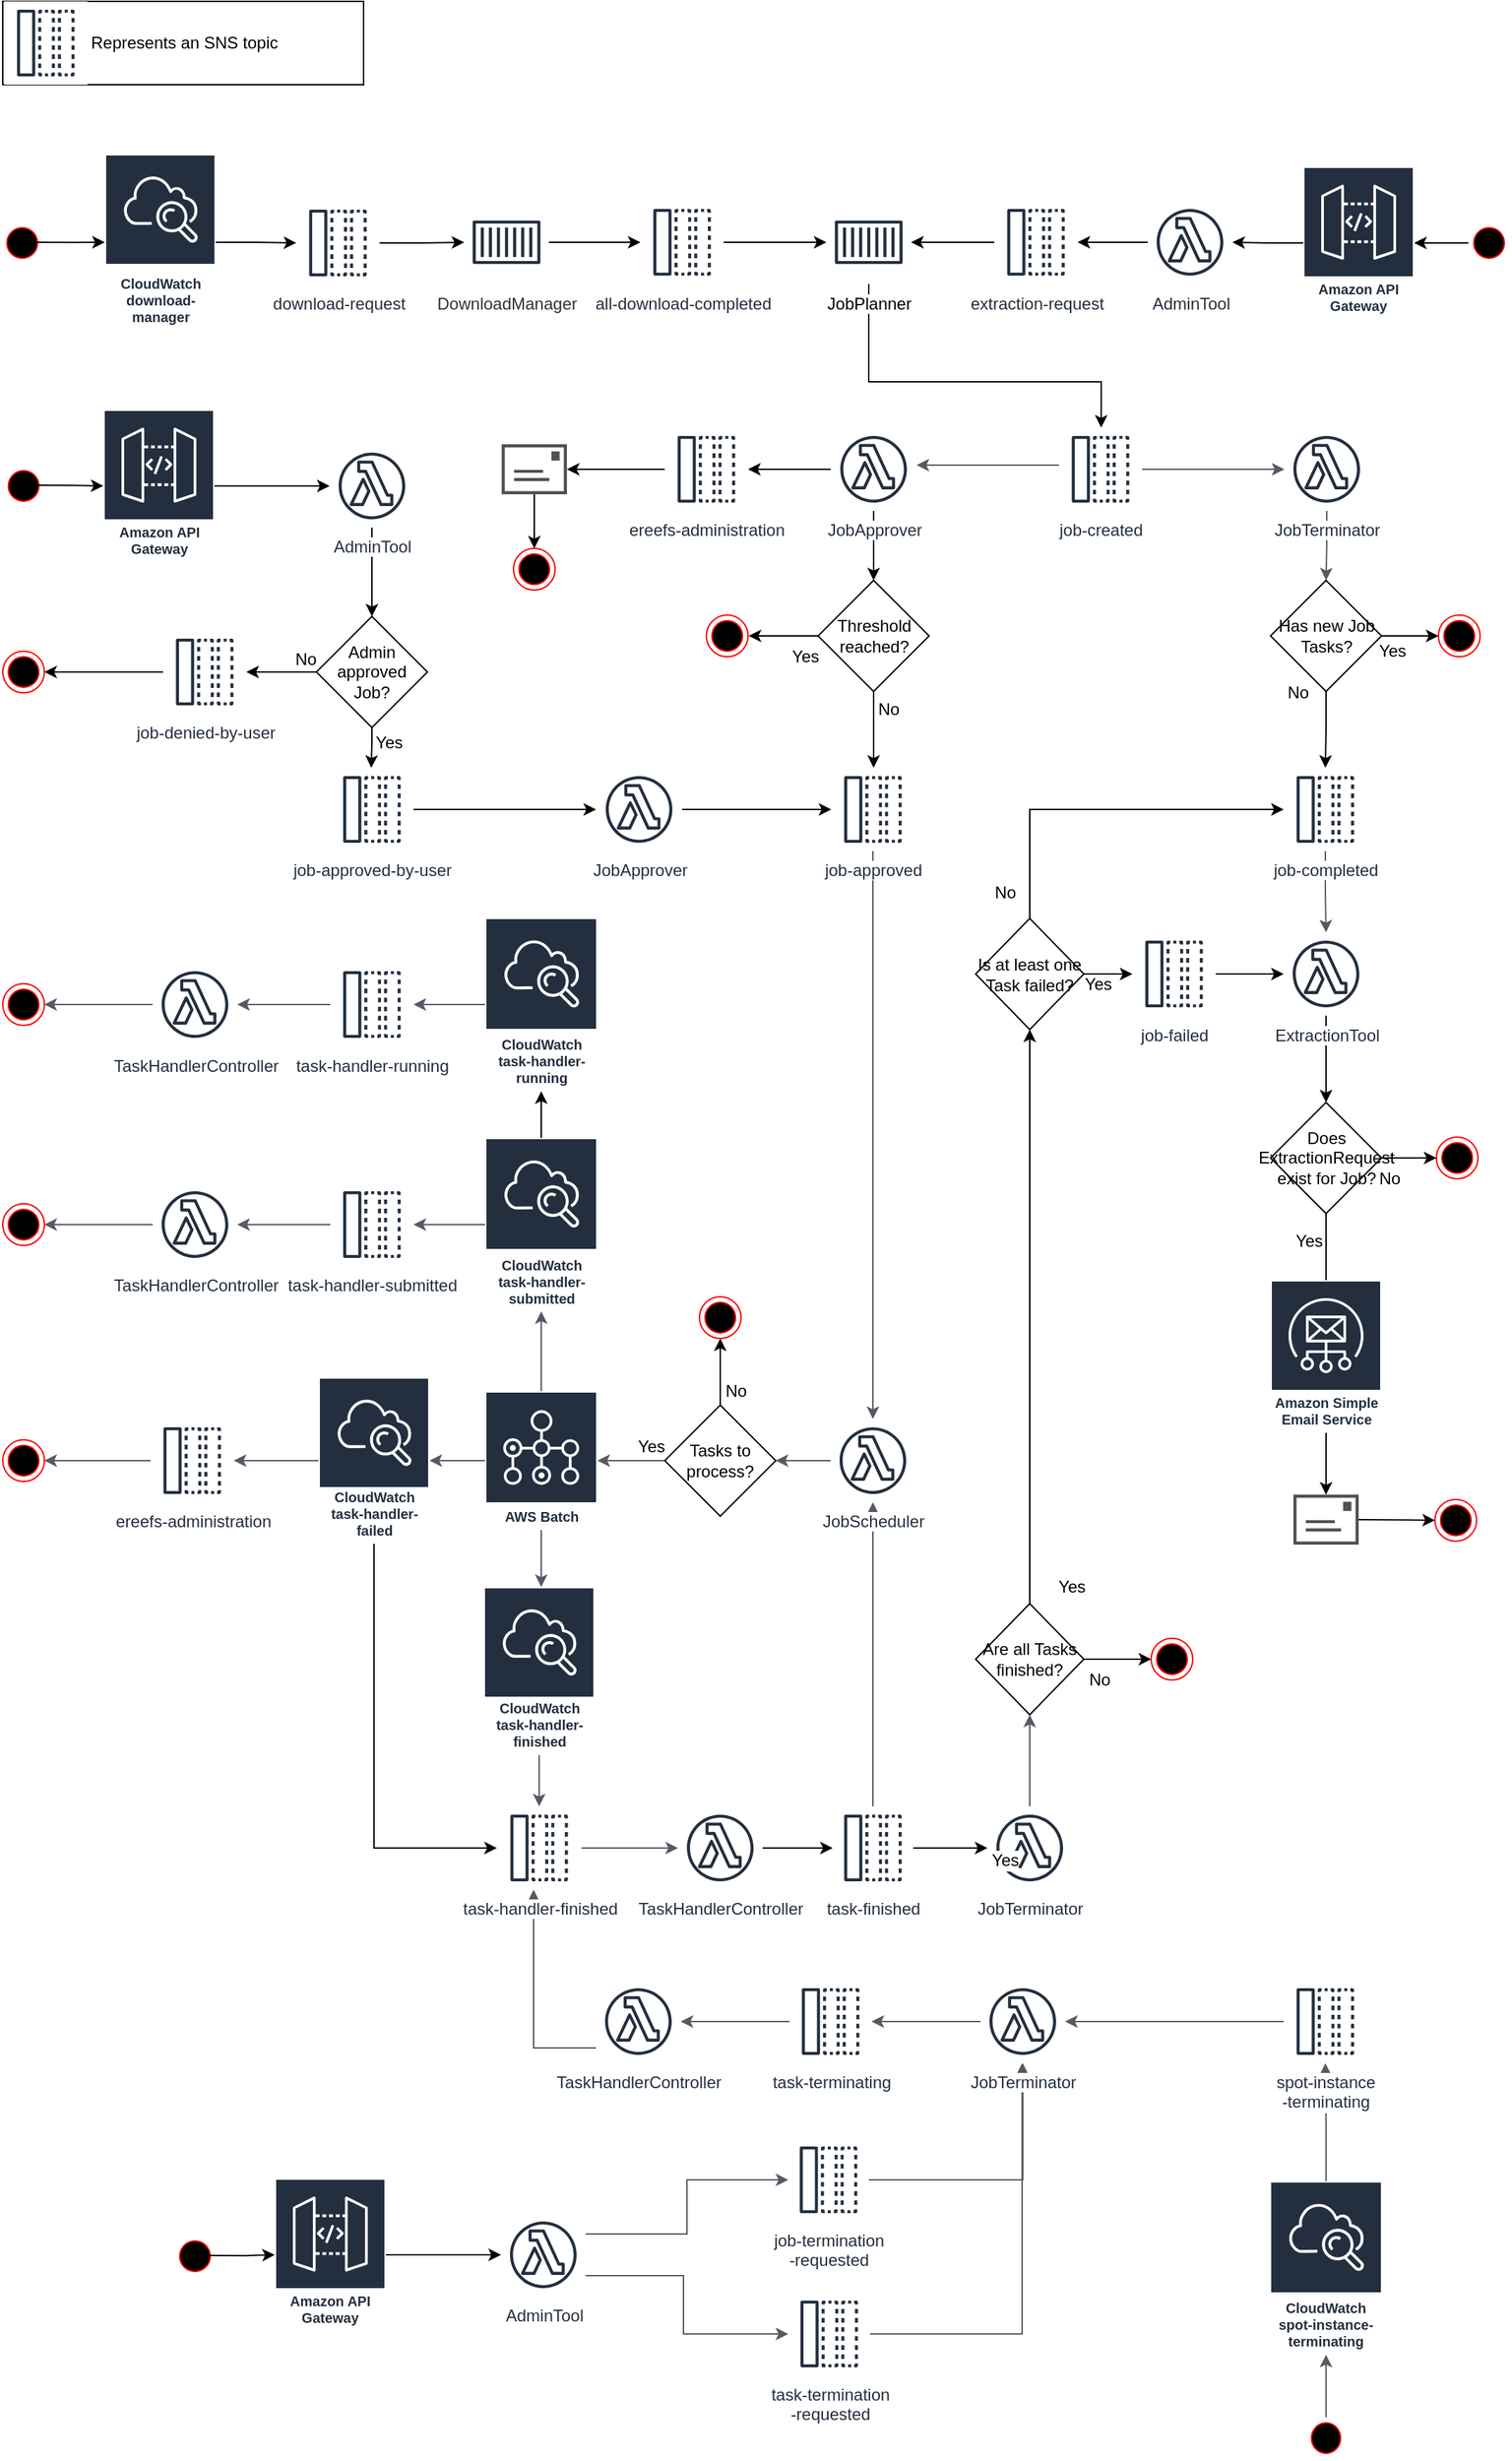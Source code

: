 <mxfile version="22.1.3" type="device">
  <diagram id="umd7pi5sMjhjIArkh8CE" name="Page-1">
    <mxGraphModel dx="1426" dy="751" grid="1" gridSize="10" guides="1" tooltips="1" connect="1" arrows="1" fold="1" page="1" pageScale="1" pageWidth="1100" pageHeight="850" math="0" shadow="0">
      <root>
        <mxCell id="0" />
        <mxCell id="1" parent="0" />
        <mxCell id="7FUQ8ZFE2Msjoggg_Z5E-76" value="" style="edgeStyle=orthogonalEdgeStyle;rounded=0;orthogonalLoop=1;jettySize=auto;html=1;startArrow=none;startFill=0;strokeColor=#545B64;fontSize=8;" parent="1" source="7FUQ8ZFE2Msjoggg_Z5E-75" target="7FUQ8ZFE2Msjoggg_Z5E-64" edge="1">
          <mxGeometry relative="1" as="geometry">
            <mxPoint x="931" y="1307.793" as="sourcePoint" />
            <mxPoint x="971.5" y="1193" as="targetPoint" />
            <Array as="points">
              <mxPoint x="390.5" y="1494" />
            </Array>
          </mxGeometry>
        </mxCell>
        <mxCell id="7FUQ8ZFE2Msjoggg_Z5E-52" value="" style="edgeStyle=orthogonalEdgeStyle;rounded=0;orthogonalLoop=1;jettySize=auto;html=1;startArrow=none;startFill=0;strokeColor=#545B64;fontSize=8;" parent="1" source="7FUQ8ZFE2Msjoggg_Z5E-44" target="7FUQ8ZFE2Msjoggg_Z5E-14" edge="1">
          <mxGeometry relative="1" as="geometry">
            <mxPoint x="635.5" y="1266.0" as="targetPoint" />
          </mxGeometry>
        </mxCell>
        <mxCell id="7FUQ8ZFE2Msjoggg_Z5E-15" value="" style="edgeStyle=orthogonalEdgeStyle;rounded=0;orthogonalLoop=1;jettySize=auto;html=1;startArrow=none;startFill=0;strokeColor=#545B64;fontSize=8;" parent="1" source="No7pV-notClb6I_pl6TP-4" target="7FUQ8ZFE2Msjoggg_Z5E-14" edge="1">
          <mxGeometry relative="1" as="geometry" />
        </mxCell>
        <mxCell id="SrODZw-WOt68CoaygPpk-14" value="" style="edgeStyle=orthogonalEdgeStyle;rounded=0;orthogonalLoop=1;jettySize=auto;html=1;startArrow=none;startFill=0;strokeColor=#545B64;fontSize=8;entryX=0.5;entryY=0;entryDx=0;entryDy=0;" parent="1" source="SrODZw-WOt68CoaygPpk-5" target="SrODZw-WOt68CoaygPpk-13" edge="1">
          <mxGeometry relative="1" as="geometry">
            <mxPoint x="761" y="642" as="sourcePoint" />
            <mxPoint x="761" y="1051" as="targetPoint" />
          </mxGeometry>
        </mxCell>
        <mxCell id="No7pV-notClb6I_pl6TP-7" value="" style="edgeStyle=orthogonalEdgeStyle;rounded=0;orthogonalLoop=1;jettySize=auto;html=1;entryX=0.5;entryY=0;entryDx=0;entryDy=0;exitX=0.5;exitY=1;exitDx=0;exitDy=0;" parent="1" source="7FUQ8ZFE2Msjoggg_Z5E-9" target="No7pV-notClb6I_pl6TP-5" edge="1">
          <mxGeometry relative="1" as="geometry">
            <mxPoint x="835.5" y="473" as="targetPoint" />
            <mxPoint x="731.5" y="473" as="sourcePoint" />
          </mxGeometry>
        </mxCell>
        <mxCell id="7FUQ8ZFE2Msjoggg_Z5E-8" value="" style="edgeStyle=orthogonalEdgeStyle;rounded=0;orthogonalLoop=1;jettySize=auto;html=1;" parent="1" source="7FUQ8ZFE2Msjoggg_Z5E-5" target="7FUQ8ZFE2Msjoggg_Z5E-7" edge="1">
          <mxGeometry relative="1" as="geometry">
            <mxPoint x="593.5" y="203.5" as="sourcePoint" />
            <mxPoint x="653.5" y="203.5" as="targetPoint" />
            <Array as="points">
              <mxPoint x="632.5" y="294" />
              <mxPoint x="799.5" y="294" />
            </Array>
          </mxGeometry>
        </mxCell>
        <mxCell id="RJfPdM89LTjFBabGm1Zc-3" value="" style="rounded=0;whiteSpace=wrap;html=1;" vertex="1" parent="1">
          <mxGeometry x="8" y="20" width="260" height="60" as="geometry" />
        </mxCell>
        <mxCell id="No7pV-notClb6I_pl6TP-1" value="" style="ellipse;html=1;shape=startState;fillColor=#000000;strokeColor=#ff0000;" parent="1" vertex="1">
          <mxGeometry x="7" y="179" width="30" height="30" as="geometry" />
        </mxCell>
        <mxCell id="No7pV-notClb6I_pl6TP-25" value="" style="edgeStyle=orthogonalEdgeStyle;rounded=0;orthogonalLoop=1;jettySize=auto;html=1;" parent="1" source="_6u5Ek_jN7iXaBwEbl3a-3" target="No7pV-notClb6I_pl6TP-4" edge="1">
          <mxGeometry relative="1" as="geometry">
            <mxPoint x="1345.5" y="902" as="targetPoint" />
          </mxGeometry>
        </mxCell>
        <mxCell id="No7pV-notClb6I_pl6TP-4" value="job-approved&lt;br&gt;" style="outlineConnect=0;fontColor=#232F3E;gradientColor=none;strokeColor=#232F3E;fillColor=#ffffff;dashed=0;verticalLabelPosition=bottom;verticalAlign=top;align=center;html=1;fontSize=12;fontStyle=0;aspect=fixed;shape=mxgraph.aws4.resourceIcon;resIcon=mxgraph.aws4.message;labelBackgroundColor=default;" parent="1" vertex="1">
          <mxGeometry x="605" y="572" width="60" height="60" as="geometry" />
        </mxCell>
        <mxCell id="No7pV-notClb6I_pl6TP-9" value="" style="edgeStyle=orthogonalEdgeStyle;rounded=0;orthogonalLoop=1;jettySize=auto;html=1;exitX=0.5;exitY=1;exitDx=0;exitDy=0;" parent="1" source="No7pV-notClb6I_pl6TP-5" target="No7pV-notClb6I_pl6TP-4" edge="1">
          <mxGeometry relative="1" as="geometry">
            <mxPoint x="943.5" y="527" as="targetPoint" />
            <mxPoint x="895.5" y="502" as="sourcePoint" />
            <Array as="points">
              <mxPoint x="635.5" y="582" />
              <mxPoint x="635.5" y="582" />
            </Array>
          </mxGeometry>
        </mxCell>
        <mxCell id="No7pV-notClb6I_pl6TP-10" value="No" style="text;html=1;resizable=0;points=[];align=center;verticalAlign=middle;labelBackgroundColor=#ffffff;" parent="No7pV-notClb6I_pl6TP-9" vertex="1" connectable="0">
          <mxGeometry x="0.2" y="2" relative="1" as="geometry">
            <mxPoint x="8" y="-20" as="offset" />
          </mxGeometry>
        </mxCell>
        <mxCell id="No7pV-notClb6I_pl6TP-12" value="" style="edgeStyle=orthogonalEdgeStyle;rounded=0;orthogonalLoop=1;jettySize=auto;html=1;exitX=0;exitY=0.5;exitDx=0;exitDy=0;" parent="1" source="No7pV-notClb6I_pl6TP-5" edge="1">
          <mxGeometry relative="1" as="geometry">
            <mxPoint x="545.5" y="477" as="targetPoint" />
          </mxGeometry>
        </mxCell>
        <mxCell id="No7pV-notClb6I_pl6TP-13" value="Yes&lt;br&gt;" style="text;html=1;resizable=0;points=[];align=center;verticalAlign=middle;labelBackgroundColor=#ffffff;" parent="No7pV-notClb6I_pl6TP-12" vertex="1" connectable="0">
          <mxGeometry x="-0.256" y="3" relative="1" as="geometry">
            <mxPoint x="9" y="12" as="offset" />
          </mxGeometry>
        </mxCell>
        <mxCell id="No7pV-notClb6I_pl6TP-5" value="Threshold reached?" style="rhombus;whiteSpace=wrap;html=1;" parent="1" vertex="1">
          <mxGeometry x="595.5" y="437" width="80" height="80" as="geometry" />
        </mxCell>
        <mxCell id="No7pV-notClb6I_pl6TP-16" value="" style="edgeStyle=orthogonalEdgeStyle;rounded=0;orthogonalLoop=1;jettySize=auto;html=1;exitX=0.5;exitY=1;exitDx=0;exitDy=0;" parent="1" source="No7pV-notClb6I_pl6TP-17" target="No7pV-notClb6I_pl6TP-15" edge="1">
          <mxGeometry relative="1" as="geometry">
            <Array as="points">
              <mxPoint x="273.5" y="554" />
              <mxPoint x="273.5" y="554" />
            </Array>
          </mxGeometry>
        </mxCell>
        <mxCell id="SrODZw-WOt68CoaygPpk-41" value="Yes" style="text;html=1;resizable=0;points=[];align=center;verticalAlign=middle;labelBackgroundColor=#ffffff;" parent="No7pV-notClb6I_pl6TP-16" vertex="1" connectable="0">
          <mxGeometry x="-0.666" relative="1" as="geometry">
            <mxPoint x="11.5" y="6" as="offset" />
          </mxGeometry>
        </mxCell>
        <mxCell id="No7pV-notClb6I_pl6TP-18" value="" style="edgeStyle=orthogonalEdgeStyle;rounded=0;orthogonalLoop=1;jettySize=auto;html=1;" parent="1" source="7FUQ8ZFE2Msjoggg_Z5E-12" target="SrODZw-WOt68CoaygPpk-31" edge="1">
          <mxGeometry relative="1" as="geometry">
            <mxPoint x="325.5" y="324" as="targetPoint" />
          </mxGeometry>
        </mxCell>
        <mxCell id="No7pV-notClb6I_pl6TP-14" value="ereefs-administration" style="outlineConnect=0;fontColor=#232F3E;gradientColor=none;strokeColor=#232F3E;fillColor=#ffffff;dashed=0;verticalLabelPosition=bottom;verticalAlign=top;align=center;html=1;fontSize=12;fontStyle=0;aspect=fixed;shape=mxgraph.aws4.resourceIcon;resIcon=mxgraph.aws4.message;" parent="1" vertex="1">
          <mxGeometry x="485" y="327" width="60" height="60" as="geometry" />
        </mxCell>
        <mxCell id="No7pV-notClb6I_pl6TP-20" value="" style="edgeStyle=orthogonalEdgeStyle;rounded=0;orthogonalLoop=1;jettySize=auto;html=1;exitX=0;exitY=0.5;exitDx=0;exitDy=0;" parent="1" source="No7pV-notClb6I_pl6TP-17" target="No7pV-notClb6I_pl6TP-19" edge="1">
          <mxGeometry relative="1" as="geometry">
            <Array as="points">
              <mxPoint x="225.5" y="503" />
              <mxPoint x="225.5" y="503" />
            </Array>
          </mxGeometry>
        </mxCell>
        <mxCell id="SrODZw-WOt68CoaygPpk-40" value="No" style="text;html=1;resizable=0;points=[];align=center;verticalAlign=middle;labelBackgroundColor=#ffffff;" parent="No7pV-notClb6I_pl6TP-20" vertex="1" connectable="0">
          <mxGeometry x="-0.368" y="-1" relative="1" as="geometry">
            <mxPoint x="7.5" y="-8" as="offset" />
          </mxGeometry>
        </mxCell>
        <mxCell id="No7pV-notClb6I_pl6TP-29" value="" style="edgeStyle=orthogonalEdgeStyle;rounded=0;orthogonalLoop=1;jettySize=auto;html=1;entryX=1;entryY=0.5;entryDx=0;entryDy=0;" parent="1" source="No7pV-notClb6I_pl6TP-19" target="No7pV-notClb6I_pl6TP-24" edge="1">
          <mxGeometry relative="1" as="geometry">
            <mxPoint x="75.5" y="358" as="targetPoint" />
            <Array as="points" />
          </mxGeometry>
        </mxCell>
        <mxCell id="No7pV-notClb6I_pl6TP-19" value="job-denied-by-user" style="outlineConnect=0;fontColor=#232F3E;gradientColor=none;strokeColor=#232F3E;fillColor=#ffffff;dashed=0;verticalLabelPosition=bottom;verticalAlign=top;align=center;html=1;fontSize=12;fontStyle=0;aspect=fixed;shape=mxgraph.aws4.resourceIcon;resIcon=mxgraph.aws4.message;" parent="1" vertex="1">
          <mxGeometry x="123.5" y="473" width="60" height="60" as="geometry" />
        </mxCell>
        <mxCell id="No7pV-notClb6I_pl6TP-17" value="Admin approved Job?" style="rhombus;whiteSpace=wrap;html=1;" parent="1" vertex="1">
          <mxGeometry x="234" y="463" width="80" height="80" as="geometry" />
        </mxCell>
        <mxCell id="No7pV-notClb6I_pl6TP-24" value="" style="ellipse;html=1;shape=endState;fillColor=#000000;strokeColor=#ff0000;" parent="1" vertex="1">
          <mxGeometry x="8" y="488" width="30" height="30" as="geometry" />
        </mxCell>
        <mxCell id="qcChBqA-RkKrQfOubQv_-1" value="all-download-completed" style="outlineConnect=0;fontColor=#232F3E;gradientColor=none;strokeColor=#232F3E;fillColor=#ffffff;dashed=0;verticalLabelPosition=bottom;verticalAlign=top;align=center;html=1;fontSize=12;fontStyle=0;aspect=fixed;shape=mxgraph.aws4.resourceIcon;resIcon=mxgraph.aws4.message;" parent="1" vertex="1">
          <mxGeometry x="467.5" y="163.5" width="60" height="60" as="geometry" />
        </mxCell>
        <mxCell id="qcChBqA-RkKrQfOubQv_-2" value="" style="edgeStyle=orthogonalEdgeStyle;rounded=0;orthogonalLoop=1;jettySize=auto;html=1;exitX=0.834;exitY=0.485;exitDx=0;exitDy=0;exitPerimeter=0;" parent="1" source="No7pV-notClb6I_pl6TP-1" target="7FUQ8ZFE2Msjoggg_Z5E-1" edge="1">
          <mxGeometry relative="1" as="geometry">
            <mxPoint x="59.5" y="254" as="sourcePoint" />
            <mxPoint x="91" y="194" as="targetPoint" />
          </mxGeometry>
        </mxCell>
        <mxCell id="7FUQ8ZFE2Msjoggg_Z5E-1" value="CloudWatch&lt;br&gt;download-manager&lt;br&gt;" style="outlineConnect=0;fontColor=#232F3E;gradientColor=none;strokeColor=#ffffff;fillColor=#232F3E;dashed=0;verticalLabelPosition=middle;verticalAlign=bottom;align=center;html=1;whiteSpace=wrap;fontSize=10;fontStyle=1;spacing=3;shape=mxgraph.aws4.productIcon;prIcon=mxgraph.aws4.cloudwatch;" parent="1" vertex="1">
          <mxGeometry x="81.5" y="130" width="80" height="127" as="geometry" />
        </mxCell>
        <mxCell id="7FUQ8ZFE2Msjoggg_Z5E-2" value="&lt;div&gt;DownloadManager&lt;/div&gt;" style="points=[[0,0],[0.25,0],[0.5,0],[0.75,0],[1,0],[1,0.25],[1,0.5],[1,0.75],[1,1],[0.75,1],[0.5,1],[0.25,1],[0,1],[0,0.75],[0,0.5],[0,0.25]];outlineConnect=0;fontColor=#333333;strokeColor=#232F3E;fillColor=#FFFFFF;dashed=0;verticalLabelPosition=bottom;verticalAlign=top;align=center;html=1;fontSize=12;fontStyle=0;aspect=fixed;shape=mxgraph.aws4.resourceIcon;resIcon=mxgraph.aws4.container_1;perimeterSpacing=0;" parent="1" vertex="1">
          <mxGeometry x="340.5" y="163.5" width="61" height="60" as="geometry" />
        </mxCell>
        <mxCell id="7FUQ8ZFE2Msjoggg_Z5E-3" value="" style="edgeStyle=orthogonalEdgeStyle;rounded=0;orthogonalLoop=1;jettySize=auto;html=1;entryX=0;entryY=0.5;entryDx=0;entryDy=0;" parent="1" source="_6u5Ek_jN7iXaBwEbl3a-1" target="7FUQ8ZFE2Msjoggg_Z5E-2" edge="1">
          <mxGeometry relative="1" as="geometry">
            <mxPoint x="31" y="204" as="sourcePoint" />
            <mxPoint x="91" y="204" as="targetPoint" />
          </mxGeometry>
        </mxCell>
        <mxCell id="7FUQ8ZFE2Msjoggg_Z5E-4" value="" style="edgeStyle=orthogonalEdgeStyle;rounded=0;orthogonalLoop=1;jettySize=auto;html=1;exitX=1;exitY=0.5;exitDx=0;exitDy=0;" parent="1" source="7FUQ8ZFE2Msjoggg_Z5E-2" target="qcChBqA-RkKrQfOubQv_-1" edge="1">
          <mxGeometry relative="1" as="geometry">
            <mxPoint x="352.5" y="203.5" as="sourcePoint" />
            <mxPoint x="412.5" y="203.5" as="targetPoint" />
          </mxGeometry>
        </mxCell>
        <mxCell id="7FUQ8ZFE2Msjoggg_Z5E-5" value="&lt;div&gt;JobPlanner&lt;/div&gt;" style="points=[[0,0],[0.25,0],[0.5,0],[0.75,0],[1,0],[1,0.25],[1,0.5],[1,0.75],[1,1],[0.75,1],[0.5,1],[0.25,1],[0,1],[0,0.75],[0,0.5],[0,0.25]];outlineConnect=0;fontColor=default;strokeColor=#232F3E;fillColor=#FFFFFF;dashed=0;verticalLabelPosition=bottom;verticalAlign=top;align=center;html=1;fontSize=12;fontStyle=0;aspect=fixed;shape=mxgraph.aws4.resourceIcon;resIcon=mxgraph.aws4.container_1;perimeterSpacing=0;backgroundOutline=0;labelBackgroundColor=default;" parent="1" vertex="1">
          <mxGeometry x="601.5" y="163.5" width="61" height="60" as="geometry" />
        </mxCell>
        <mxCell id="7FUQ8ZFE2Msjoggg_Z5E-6" value="" style="edgeStyle=orthogonalEdgeStyle;rounded=0;orthogonalLoop=1;jettySize=auto;html=1;entryX=0;entryY=0.5;entryDx=0;entryDy=0;" parent="1" source="qcChBqA-RkKrQfOubQv_-1" target="7FUQ8ZFE2Msjoggg_Z5E-5" edge="1">
          <mxGeometry relative="1" as="geometry">
            <mxPoint x="473.5" y="203.5" as="sourcePoint" />
            <mxPoint x="533.5" y="203.5" as="targetPoint" />
          </mxGeometry>
        </mxCell>
        <mxCell id="7FUQ8ZFE2Msjoggg_Z5E-10" value="" style="edgeStyle=orthogonalEdgeStyle;rounded=0;orthogonalLoop=1;jettySize=auto;html=1;startArrow=none;startFill=0;strokeColor=#545B64;fontSize=8;" parent="1" source="7FUQ8ZFE2Msjoggg_Z5E-7" target="7FUQ8ZFE2Msjoggg_Z5E-9" edge="1">
          <mxGeometry relative="1" as="geometry">
            <Array as="points">
              <mxPoint x="730.5" y="354" />
              <mxPoint x="730.5" y="354" />
            </Array>
          </mxGeometry>
        </mxCell>
        <mxCell id="7FUQ8ZFE2Msjoggg_Z5E-7" value="job-created" style="outlineConnect=0;fontColor=#232F3E;gradientColor=none;strokeColor=#232F3E;fillColor=#ffffff;dashed=0;verticalLabelPosition=bottom;verticalAlign=top;align=center;html=1;fontSize=12;fontStyle=0;aspect=fixed;shape=mxgraph.aws4.resourceIcon;resIcon=mxgraph.aws4.message;" parent="1" vertex="1">
          <mxGeometry x="769" y="327" width="60" height="60" as="geometry" />
        </mxCell>
        <mxCell id="SrODZw-WOt68CoaygPpk-30" value="" style="edgeStyle=orthogonalEdgeStyle;rounded=0;jumpStyle=arc;orthogonalLoop=1;jettySize=auto;html=1;" parent="1" source="7FUQ8ZFE2Msjoggg_Z5E-9" target="No7pV-notClb6I_pl6TP-14" edge="1">
          <mxGeometry relative="1" as="geometry" />
        </mxCell>
        <mxCell id="7FUQ8ZFE2Msjoggg_Z5E-9" value="JobApprover&lt;br&gt;" style="points=[[0,0],[0.25,0],[0.5,0],[0.75,0],[1,0],[1,0.25],[1,0.5],[1,0.75],[1,1],[0.75,1],[0.5,1],[0.25,1],[0,1],[0,0.75],[0,0.5],[0,0.25]];outlineConnect=0;fontColor=#232F3E;gradientColor=none;strokeColor=#232F3E;fillColor=#ffffff;dashed=0;verticalLabelPosition=bottom;verticalAlign=top;align=center;html=1;fontSize=12;fontStyle=0;aspect=fixed;shape=mxgraph.aws4.resourceIcon;resIcon=mxgraph.aws4.lambda_function;labelBackgroundColor=default;" parent="1" vertex="1">
          <mxGeometry x="604.5" y="327" width="62" height="60" as="geometry" />
        </mxCell>
        <mxCell id="No7pV-notClb6I_pl6TP-15" value="job-approved-by-user" style="outlineConnect=0;fontColor=#232F3E;gradientColor=none;strokeColor=#232F3E;fillColor=#ffffff;dashed=0;verticalLabelPosition=bottom;verticalAlign=top;align=center;html=1;fontSize=12;fontStyle=0;aspect=fixed;shape=mxgraph.aws4.resourceIcon;resIcon=mxgraph.aws4.message;" parent="1" vertex="1">
          <mxGeometry x="244" y="572" width="60" height="60" as="geometry" />
        </mxCell>
        <mxCell id="7FUQ8ZFE2Msjoggg_Z5E-12" value="" style="shadow=0;dashed=0;html=1;strokeColor=none;fillColor=#505050;labelPosition=center;verticalLabelPosition=bottom;verticalAlign=top;outlineConnect=0;align=center;shape=mxgraph.office.concepts.email;" parent="1" vertex="1">
          <mxGeometry x="367.5" y="339" width="47" height="36" as="geometry" />
        </mxCell>
        <mxCell id="7FUQ8ZFE2Msjoggg_Z5E-13" value="" style="edgeStyle=orthogonalEdgeStyle;rounded=0;orthogonalLoop=1;jettySize=auto;html=1;" parent="1" source="No7pV-notClb6I_pl6TP-14" target="7FUQ8ZFE2Msjoggg_Z5E-12" edge="1">
          <mxGeometry relative="1" as="geometry">
            <mxPoint x="485" y="358" as="sourcePoint" />
            <mxPoint x="224.5" y="358" as="targetPoint" />
          </mxGeometry>
        </mxCell>
        <mxCell id="7FUQ8ZFE2Msjoggg_Z5E-18" value="" style="edgeStyle=orthogonalEdgeStyle;rounded=0;orthogonalLoop=1;jettySize=auto;html=1;startArrow=none;startFill=0;strokeColor=#545B64;fontSize=8;" parent="1" source="7FUQ8ZFE2Msjoggg_Z5E-25" target="7FUQ8ZFE2Msjoggg_Z5E-16" edge="1">
          <mxGeometry relative="1" as="geometry" />
        </mxCell>
        <mxCell id="7FUQ8ZFE2Msjoggg_Z5E-14" value="JobScheduler&lt;br&gt;" style="points=[[0,0],[0.25,0],[0.5,0],[0.75,0],[1,0],[1,0.25],[1,0.5],[1,0.75],[1,1],[0.75,1],[0.5,1],[0.25,1],[0,1],[0,0.75],[0,0.5],[0,0.25]];outlineConnect=0;fontColor=#232F3E;gradientColor=none;strokeColor=#232F3E;fillColor=#ffffff;dashed=0;verticalLabelPosition=bottom;verticalAlign=top;align=center;html=1;fontSize=12;fontStyle=0;aspect=fixed;shape=mxgraph.aws4.resourceIcon;resIcon=mxgraph.aws4.lambda_function;labelBackgroundColor=default;spacingBottom=0;" parent="1" vertex="1">
          <mxGeometry x="604.5" y="1041" width="61" height="60" as="geometry" />
        </mxCell>
        <mxCell id="7FUQ8ZFE2Msjoggg_Z5E-19" value="" style="edgeStyle=orthogonalEdgeStyle;rounded=0;orthogonalLoop=1;jettySize=auto;html=1;startArrow=none;startFill=0;strokeColor=#545B64;fontSize=8;" parent="1" source="7FUQ8ZFE2Msjoggg_Z5E-16" target="7FUQ8ZFE2Msjoggg_Z5E-17" edge="1">
          <mxGeometry relative="1" as="geometry" />
        </mxCell>
        <mxCell id="7FUQ8ZFE2Msjoggg_Z5E-32" value="" style="edgeStyle=orthogonalEdgeStyle;rounded=0;orthogonalLoop=1;jettySize=auto;html=1;startArrow=none;startFill=0;strokeColor=#545B64;fontSize=8;" parent="1" source="7FUQ8ZFE2Msjoggg_Z5E-16" target="7FUQ8ZFE2Msjoggg_Z5E-24" edge="1">
          <mxGeometry relative="1" as="geometry">
            <mxPoint x="396" y="1201.0" as="targetPoint" />
            <Array as="points">
              <mxPoint x="395.5" y="1243" />
            </Array>
          </mxGeometry>
        </mxCell>
        <mxCell id="7FUQ8ZFE2Msjoggg_Z5E-35" value="" style="edgeStyle=orthogonalEdgeStyle;rounded=0;orthogonalLoop=1;jettySize=auto;html=1;startArrow=none;startFill=0;strokeColor=#545B64;fontSize=8;" parent="1" source="7FUQ8ZFE2Msjoggg_Z5E-16" target="7FUQ8ZFE2Msjoggg_Z5E-34" edge="1">
          <mxGeometry relative="1" as="geometry" />
        </mxCell>
        <mxCell id="7FUQ8ZFE2Msjoggg_Z5E-16" value="AWS Batch" style="points=[[0,0],[0.25,0],[0.5,0],[0.75,0],[1,0],[1,0.25],[1,0.5],[1,0.75],[1,1],[0.75,1],[0.5,1],[0.25,1],[0,1],[0,0.75],[0,0.5],[0,0.25]];outlineConnect=0;fontColor=#232F3E;gradientColor=none;strokeColor=#ffffff;fillColor=#232F3E;dashed=0;verticalLabelPosition=middle;verticalAlign=bottom;align=center;html=1;whiteSpace=wrap;fontSize=10;fontStyle=1;spacing=3;shape=mxgraph.aws4.productIcon;prIcon=mxgraph.aws4.batch;" parent="1" vertex="1">
          <mxGeometry x="355.5" y="1021" width="81" height="100" as="geometry" />
        </mxCell>
        <mxCell id="7FUQ8ZFE2Msjoggg_Z5E-21" value="" style="edgeStyle=orthogonalEdgeStyle;rounded=0;orthogonalLoop=1;jettySize=auto;html=1;startArrow=none;startFill=0;strokeColor=#545B64;fontSize=8;" parent="1" source="7FUQ8ZFE2Msjoggg_Z5E-17" target="7FUQ8ZFE2Msjoggg_Z5E-20" edge="1">
          <mxGeometry relative="1" as="geometry" />
        </mxCell>
        <mxCell id="_6u5Ek_jN7iXaBwEbl3a-14" value="" style="edgeStyle=orthogonalEdgeStyle;rounded=0;orthogonalLoop=1;jettySize=auto;html=1;startArrow=none;startFill=0;" parent="1" source="7FUQ8ZFE2Msjoggg_Z5E-17" target="7FUQ8ZFE2Msjoggg_Z5E-64" edge="1">
          <mxGeometry relative="1" as="geometry">
            <mxPoint x="275.5" y="1211" as="targetPoint" />
            <Array as="points">
              <mxPoint x="275.5" y="1350" />
            </Array>
          </mxGeometry>
        </mxCell>
        <mxCell id="7FUQ8ZFE2Msjoggg_Z5E-17" value="CloudWatch&lt;br&gt;task-handler-failed&lt;br&gt;" style="outlineConnect=0;fontColor=#232F3E;gradientColor=none;strokeColor=#ffffff;fillColor=#232F3E;dashed=0;verticalLabelPosition=middle;verticalAlign=bottom;align=center;html=1;whiteSpace=wrap;fontSize=10;fontStyle=1;spacing=3;shape=mxgraph.aws4.productIcon;prIcon=mxgraph.aws4.cloudwatch;" parent="1" vertex="1">
          <mxGeometry x="235.5" y="1011" width="80" height="120" as="geometry" />
        </mxCell>
        <mxCell id="7FUQ8ZFE2Msjoggg_Z5E-23" value="" style="edgeStyle=orthogonalEdgeStyle;rounded=0;orthogonalLoop=1;jettySize=auto;html=1;startArrow=none;startFill=0;strokeColor=#545B64;fontSize=8;entryX=1;entryY=0.5;entryDx=0;entryDy=0;" parent="1" source="7FUQ8ZFE2Msjoggg_Z5E-20" target="7FUQ8ZFE2Msjoggg_Z5E-33" edge="1">
          <mxGeometry relative="1" as="geometry">
            <mxPoint x="75.5" y="1071" as="targetPoint" />
          </mxGeometry>
        </mxCell>
        <mxCell id="7FUQ8ZFE2Msjoggg_Z5E-20" value="ereefs-administration" style="outlineConnect=0;fontColor=#232F3E;gradientColor=none;strokeColor=#232F3E;fillColor=#ffffff;dashed=0;verticalLabelPosition=bottom;verticalAlign=top;align=center;html=1;fontSize=12;fontStyle=0;aspect=fixed;shape=mxgraph.aws4.resourceIcon;resIcon=mxgraph.aws4.message;" parent="1" vertex="1">
          <mxGeometry x="114.5" y="1041" width="60" height="60" as="geometry" />
        </mxCell>
        <mxCell id="7FUQ8ZFE2Msjoggg_Z5E-43" value="" style="edgeStyle=orthogonalEdgeStyle;rounded=0;orthogonalLoop=1;jettySize=auto;html=1;startArrow=none;startFill=0;strokeColor=#545B64;fontSize=8;" parent="1" source="7FUQ8ZFE2Msjoggg_Z5E-64" target="7FUQ8ZFE2Msjoggg_Z5E-42" edge="1">
          <mxGeometry relative="1" as="geometry">
            <mxPoint x="394.569" y="1401" as="sourcePoint" />
          </mxGeometry>
        </mxCell>
        <mxCell id="7FUQ8ZFE2Msjoggg_Z5E-65" value="" style="edgeStyle=orthogonalEdgeStyle;rounded=0;orthogonalLoop=1;jettySize=auto;html=1;startArrow=none;startFill=0;strokeColor=#545B64;fontSize=8;" parent="1" source="7FUQ8ZFE2Msjoggg_Z5E-24" target="7FUQ8ZFE2Msjoggg_Z5E-64" edge="1">
          <mxGeometry relative="1" as="geometry" />
        </mxCell>
        <mxCell id="7FUQ8ZFE2Msjoggg_Z5E-24" value="CloudWatch&lt;br&gt;task-handler-finished&lt;br&gt;" style="outlineConnect=0;fontColor=#232F3E;gradientColor=none;strokeColor=#ffffff;fillColor=#232F3E;dashed=0;verticalLabelPosition=middle;verticalAlign=bottom;align=center;html=1;whiteSpace=wrap;fontSize=10;fontStyle=1;spacing=3;shape=mxgraph.aws4.productIcon;prIcon=mxgraph.aws4.cloudwatch;" parent="1" vertex="1">
          <mxGeometry x="354.5" y="1162" width="80" height="121" as="geometry" />
        </mxCell>
        <mxCell id="7FUQ8ZFE2Msjoggg_Z5E-25" value="Tasks to process?" style="rhombus;whiteSpace=wrap;html=1;" parent="1" vertex="1">
          <mxGeometry x="485" y="1031" width="80" height="80" as="geometry" />
        </mxCell>
        <mxCell id="7FUQ8ZFE2Msjoggg_Z5E-26" value="" style="edgeStyle=orthogonalEdgeStyle;rounded=0;orthogonalLoop=1;jettySize=auto;html=1;startArrow=none;startFill=0;strokeColor=#545B64;fontSize=8;" parent="1" source="7FUQ8ZFE2Msjoggg_Z5E-14" target="7FUQ8ZFE2Msjoggg_Z5E-25" edge="1">
          <mxGeometry relative="1" as="geometry">
            <mxPoint x="605.5" y="1071.069" as="sourcePoint" />
            <mxPoint x="436.5" y="1077.966" as="targetPoint" />
          </mxGeometry>
        </mxCell>
        <mxCell id="7FUQ8ZFE2Msjoggg_Z5E-27" value="Yes&lt;br&gt;" style="text;html=1;resizable=0;points=[];align=center;verticalAlign=middle;labelBackgroundColor=#ffffff;" parent="1" vertex="1" connectable="0">
          <mxGeometry x="465.638" y="1049.069" as="geometry">
            <mxPoint x="9" y="12" as="offset" />
          </mxGeometry>
        </mxCell>
        <mxCell id="7FUQ8ZFE2Msjoggg_Z5E-28" value="" style="edgeStyle=orthogonalEdgeStyle;rounded=0;orthogonalLoop=1;jettySize=auto;html=1;exitX=0.5;exitY=0;exitDx=0;exitDy=0;entryX=0.5;entryY=1;entryDx=0;entryDy=0;" parent="1" source="7FUQ8ZFE2Msjoggg_Z5E-25" target="7FUQ8ZFE2Msjoggg_Z5E-30" edge="1">
          <mxGeometry relative="1" as="geometry">
            <mxPoint x="554.759" y="1253.5" as="targetPoint" />
            <mxPoint x="554.759" y="1198.569" as="sourcePoint" />
            <Array as="points" />
          </mxGeometry>
        </mxCell>
        <mxCell id="7FUQ8ZFE2Msjoggg_Z5E-29" value="No" style="text;html=1;resizable=0;points=[];align=center;verticalAlign=middle;labelBackgroundColor=#ffffff;" parent="7FUQ8ZFE2Msjoggg_Z5E-28" vertex="1" connectable="0">
          <mxGeometry x="0.2" y="2" relative="1" as="geometry">
            <mxPoint x="12.5" y="18.5" as="offset" />
          </mxGeometry>
        </mxCell>
        <mxCell id="7FUQ8ZFE2Msjoggg_Z5E-30" value="" style="ellipse;html=1;shape=endState;fillColor=#000000;strokeColor=#ff0000;" parent="1" vertex="1">
          <mxGeometry x="510" y="953" width="30" height="30" as="geometry" />
        </mxCell>
        <mxCell id="7FUQ8ZFE2Msjoggg_Z5E-33" value="" style="ellipse;html=1;shape=endState;fillColor=#000000;strokeColor=#ff0000;" parent="1" vertex="1">
          <mxGeometry x="8" y="1056" width="30" height="30" as="geometry" />
        </mxCell>
        <mxCell id="7FUQ8ZFE2Msjoggg_Z5E-37" value="" style="edgeStyle=orthogonalEdgeStyle;rounded=0;orthogonalLoop=1;jettySize=auto;html=1;startArrow=none;startFill=0;strokeColor=#545B64;fontSize=8;" parent="1" source="7FUQ8ZFE2Msjoggg_Z5E-34" target="7FUQ8ZFE2Msjoggg_Z5E-36" edge="1">
          <mxGeometry relative="1" as="geometry" />
        </mxCell>
        <mxCell id="_6u5Ek_jN7iXaBwEbl3a-12" value="" style="edgeStyle=orthogonalEdgeStyle;rounded=0;orthogonalLoop=1;jettySize=auto;html=1;startArrow=none;startFill=0;" parent="1" source="7FUQ8ZFE2Msjoggg_Z5E-34" target="_6u5Ek_jN7iXaBwEbl3a-6" edge="1">
          <mxGeometry relative="1" as="geometry" />
        </mxCell>
        <mxCell id="7FUQ8ZFE2Msjoggg_Z5E-34" value="CloudWatch&lt;br&gt;task-handler-submitted" style="outlineConnect=0;fontColor=#232F3E;gradientColor=none;strokeColor=#ffffff;fillColor=#232F3E;dashed=0;verticalLabelPosition=middle;verticalAlign=bottom;align=center;html=1;whiteSpace=wrap;fontSize=10;fontStyle=1;spacing=3;shape=mxgraph.aws4.productIcon;prIcon=mxgraph.aws4.cloudwatch;" parent="1" vertex="1">
          <mxGeometry x="355.5" y="838.5" width="81" height="125" as="geometry" />
        </mxCell>
        <mxCell id="7FUQ8ZFE2Msjoggg_Z5E-39" value="" style="edgeStyle=orthogonalEdgeStyle;rounded=0;orthogonalLoop=1;jettySize=auto;html=1;startArrow=none;startFill=0;strokeColor=#545B64;fontSize=8;" parent="1" source="7FUQ8ZFE2Msjoggg_Z5E-36" target="7FUQ8ZFE2Msjoggg_Z5E-38" edge="1">
          <mxGeometry relative="1" as="geometry" />
        </mxCell>
        <mxCell id="7FUQ8ZFE2Msjoggg_Z5E-36" value="task-handler-submitted" style="outlineConnect=0;fontColor=#232F3E;gradientColor=none;strokeColor=#232F3E;fillColor=#ffffff;dashed=0;verticalLabelPosition=bottom;verticalAlign=top;align=center;html=1;fontSize=12;fontStyle=0;aspect=fixed;shape=mxgraph.aws4.resourceIcon;resIcon=mxgraph.aws4.message;" parent="1" vertex="1">
          <mxGeometry x="244" y="871" width="60" height="60" as="geometry" />
        </mxCell>
        <mxCell id="7FUQ8ZFE2Msjoggg_Z5E-38" value="TaskHandlerController&lt;br&gt;" style="points=[[0,0],[0.25,0],[0.5,0],[0.75,0],[1,0],[1,0.25],[1,0.5],[1,0.75],[1,1],[0.75,1],[0.5,1],[0.25,1],[0,1],[0,0.75],[0,0.5],[0,0.25]];outlineConnect=0;fontColor=#232F3E;gradientColor=none;strokeColor=#232F3E;fillColor=#ffffff;dashed=0;verticalLabelPosition=bottom;verticalAlign=top;align=center;html=1;fontSize=12;fontStyle=0;aspect=fixed;shape=mxgraph.aws4.resourceIcon;resIcon=mxgraph.aws4.lambda_function;" parent="1" vertex="1">
          <mxGeometry x="116" y="871" width="61" height="60" as="geometry" />
        </mxCell>
        <mxCell id="7FUQ8ZFE2Msjoggg_Z5E-40" value="" style="edgeStyle=orthogonalEdgeStyle;rounded=0;orthogonalLoop=1;jettySize=auto;html=1;startArrow=none;startFill=0;strokeColor=#545B64;fontSize=8;entryX=1;entryY=0.5;entryDx=0;entryDy=0;" parent="1" source="7FUQ8ZFE2Msjoggg_Z5E-38" target="7FUQ8ZFE2Msjoggg_Z5E-41" edge="1">
          <mxGeometry relative="1" as="geometry">
            <mxPoint x="130.5" y="908.793" as="sourcePoint" />
            <mxPoint x="82.5" y="909" as="targetPoint" />
          </mxGeometry>
        </mxCell>
        <mxCell id="7FUQ8ZFE2Msjoggg_Z5E-41" value="" style="ellipse;html=1;shape=endState;fillColor=#000000;strokeColor=#ff0000;" parent="1" vertex="1">
          <mxGeometry x="8" y="886" width="30" height="30" as="geometry" />
        </mxCell>
        <mxCell id="7FUQ8ZFE2Msjoggg_Z5E-46" value="" style="edgeStyle=orthogonalEdgeStyle;rounded=0;orthogonalLoop=1;jettySize=auto;html=1;startArrow=none;startFill=0;strokeColor=#545B64;fontSize=8;" parent="1" source="_6u5Ek_jN7iXaBwEbl3a-18" target="7FUQ8ZFE2Msjoggg_Z5E-45" edge="1">
          <mxGeometry relative="1" as="geometry">
            <mxPoint x="1258.5" y="1574" as="sourcePoint" />
            <Array as="points" />
          </mxGeometry>
        </mxCell>
        <mxCell id="_6u5Ek_jN7iXaBwEbl3a-17" value="" style="edgeStyle=orthogonalEdgeStyle;rounded=0;orthogonalLoop=1;jettySize=auto;html=1;startArrow=none;startFill=0;" parent="1" source="7FUQ8ZFE2Msjoggg_Z5E-42" target="7FUQ8ZFE2Msjoggg_Z5E-44" edge="1">
          <mxGeometry relative="1" as="geometry" />
        </mxCell>
        <mxCell id="7FUQ8ZFE2Msjoggg_Z5E-42" value="TaskHandlerController" style="points=[[0,0],[0.25,0],[0.5,0],[0.75,0],[1,0],[1,0.25],[1,0.5],[1,0.75],[1,1],[0.75,1],[0.5,1],[0.25,1],[0,1],[0,0.75],[0,0.5],[0,0.25]];outlineConnect=0;fontColor=#232F3E;gradientColor=none;strokeColor=#232F3E;fillColor=#ffffff;dashed=0;verticalLabelPosition=bottom;verticalAlign=top;align=center;html=1;fontSize=12;fontStyle=0;aspect=fixed;shape=mxgraph.aws4.resourceIcon;resIcon=mxgraph.aws4.lambda_function;" parent="1" vertex="1">
          <mxGeometry x="494.5" y="1320" width="61" height="60" as="geometry" />
        </mxCell>
        <mxCell id="7FUQ8ZFE2Msjoggg_Z5E-53" value="" style="edgeStyle=orthogonalEdgeStyle;rounded=0;orthogonalLoop=1;jettySize=auto;html=1;exitX=0.5;exitY=0;exitDx=0;exitDy=0;" parent="1" source="SrODZw-WOt68CoaygPpk-42" target="SrODZw-WOt68CoaygPpk-5" edge="1">
          <mxGeometry relative="1" as="geometry">
            <mxPoint x="830.5" y="964" as="targetPoint" />
            <mxPoint x="570.5" y="1440" as="sourcePoint" />
            <Array as="points">
              <mxPoint x="747.5" y="602" />
            </Array>
          </mxGeometry>
        </mxCell>
        <mxCell id="7FUQ8ZFE2Msjoggg_Z5E-54" value="Yes" style="text;html=1;resizable=0;points=[];align=center;verticalAlign=middle;labelBackgroundColor=#ffffff;" parent="7FUQ8ZFE2Msjoggg_Z5E-53" vertex="1" connectable="0">
          <mxGeometry x="0.2" y="2" relative="1" as="geometry">
            <mxPoint x="-49" y="562" as="offset" />
          </mxGeometry>
        </mxCell>
        <mxCell id="SrODZw-WOt68CoaygPpk-45" value="No" style="text;html=1;resizable=0;points=[];align=center;verticalAlign=middle;labelBackgroundColor=#ffffff;" parent="7FUQ8ZFE2Msjoggg_Z5E-53" vertex="1" connectable="0">
          <mxGeometry x="-0.828" y="-5" relative="1" as="geometry">
            <mxPoint x="-23" y="3.5" as="offset" />
          </mxGeometry>
        </mxCell>
        <mxCell id="7FUQ8ZFE2Msjoggg_Z5E-59" value="" style="edgeStyle=orthogonalEdgeStyle;rounded=0;orthogonalLoop=1;jettySize=auto;html=1;startArrow=none;startFill=0;strokeColor=#545B64;fontSize=8;" parent="1" source="7FUQ8ZFE2Msjoggg_Z5E-56" target="SrODZw-WOt68CoaygPpk-1" edge="1">
          <mxGeometry relative="1" as="geometry">
            <mxPoint x="962" y="459" as="targetPoint" />
          </mxGeometry>
        </mxCell>
        <mxCell id="7FUQ8ZFE2Msjoggg_Z5E-56" value="JobTerminator&lt;br&gt;" style="points=[[0,0],[0.25,0],[0.5,0],[0.75,0],[1,0],[1,0.25],[1,0.5],[1,0.75],[1,1],[0.75,1],[0.5,1],[0.25,1],[0,1],[0,0.75],[0,0.5],[0,0.25]];outlineConnect=0;fontColor=#232F3E;gradientColor=none;strokeColor=#232F3E;fillColor=#ffffff;dashed=0;verticalLabelPosition=bottom;verticalAlign=top;align=center;html=1;fontSize=12;fontStyle=0;aspect=fixed;shape=mxgraph.aws4.resourceIcon;resIcon=mxgraph.aws4.lambda_function;labelBackgroundColor=default;" parent="1" vertex="1">
          <mxGeometry x="931.5" y="327" width="61" height="60" as="geometry" />
        </mxCell>
        <mxCell id="7FUQ8ZFE2Msjoggg_Z5E-57" value="" style="edgeStyle=orthogonalEdgeStyle;rounded=0;orthogonalLoop=1;jettySize=auto;html=1;startArrow=none;startFill=0;strokeColor=#545B64;fontSize=8;" parent="1" source="7FUQ8ZFE2Msjoggg_Z5E-7" target="7FUQ8ZFE2Msjoggg_Z5E-56" edge="1">
          <mxGeometry relative="1" as="geometry">
            <mxPoint x="653" y="204.241" as="sourcePoint" />
            <mxPoint x="743.259" y="263.0" as="targetPoint" />
            <Array as="points">
              <mxPoint x="890.5" y="357" />
              <mxPoint x="890.5" y="357" />
            </Array>
          </mxGeometry>
        </mxCell>
        <mxCell id="7FUQ8ZFE2Msjoggg_Z5E-63" value="" style="edgeStyle=orthogonalEdgeStyle;rounded=0;orthogonalLoop=1;jettySize=auto;html=1;startArrow=none;startFill=0;strokeColor=#545B64;fontSize=8;exitX=1;exitY=0.25;exitDx=0;exitDy=0;" parent="1" source="SrODZw-WOt68CoaygPpk-55" target="7FUQ8ZFE2Msjoggg_Z5E-60" edge="1">
          <mxGeometry relative="1" as="geometry">
            <mxPoint x="972.5" y="2072" as="sourcePoint" />
          </mxGeometry>
        </mxCell>
        <mxCell id="7FUQ8ZFE2Msjoggg_Z5E-67" value="" style="edgeStyle=orthogonalEdgeStyle;rounded=0;orthogonalLoop=1;jettySize=auto;html=1;startArrow=none;startFill=0;strokeColor=#545B64;fontSize=8;exitX=1;exitY=0.75;exitDx=0;exitDy=0;" parent="1" source="SrODZw-WOt68CoaygPpk-55" target="7FUQ8ZFE2Msjoggg_Z5E-66" edge="1">
          <mxGeometry relative="1" as="geometry">
            <Array as="points">
              <mxPoint x="498.5" y="1658" />
              <mxPoint x="498.5" y="1700" />
            </Array>
            <mxPoint x="856.5" y="2042" as="sourcePoint" />
          </mxGeometry>
        </mxCell>
        <mxCell id="7FUQ8ZFE2Msjoggg_Z5E-69" value="" style="edgeStyle=orthogonalEdgeStyle;rounded=0;orthogonalLoop=1;jettySize=auto;html=1;startArrow=none;startFill=0;strokeColor=#545B64;fontSize=8;entryX=0.5;entryY=1;entryDx=0;entryDy=0;" parent="1" source="7FUQ8ZFE2Msjoggg_Z5E-60" target="7FUQ8ZFE2Msjoggg_Z5E-68" edge="1">
          <mxGeometry relative="1" as="geometry">
            <mxPoint x="843.5" y="2515" as="targetPoint" />
          </mxGeometry>
        </mxCell>
        <mxCell id="7FUQ8ZFE2Msjoggg_Z5E-60" value="job-termination&lt;br&gt;-requested" style="outlineConnect=0;fontColor=#232F3E;gradientColor=none;strokeColor=#232F3E;fillColor=#ffffff;dashed=0;verticalLabelPosition=bottom;verticalAlign=top;align=center;html=1;fontSize=12;fontStyle=0;aspect=fixed;shape=mxgraph.aws4.resourceIcon;resIcon=mxgraph.aws4.message;" parent="1" vertex="1">
          <mxGeometry x="574" y="1559" width="58" height="60" as="geometry" />
        </mxCell>
        <mxCell id="7FUQ8ZFE2Msjoggg_Z5E-71" value="" style="edgeStyle=orthogonalEdgeStyle;rounded=0;orthogonalLoop=1;jettySize=auto;html=1;startArrow=none;startFill=0;strokeColor=#545B64;fontSize=8;" parent="1" source="7FUQ8ZFE2Msjoggg_Z5E-66" target="7FUQ8ZFE2Msjoggg_Z5E-68" edge="1">
          <mxGeometry relative="1" as="geometry">
            <mxPoint x="844" y="2515" as="targetPoint" />
            <Array as="points">
              <mxPoint x="742.5" y="1700" />
            </Array>
          </mxGeometry>
        </mxCell>
        <mxCell id="7FUQ8ZFE2Msjoggg_Z5E-66" value="task-termination&lt;br&gt;-requested" style="outlineConnect=0;fontColor=#232F3E;gradientColor=none;strokeColor=#232F3E;fillColor=#ffffff;dashed=0;verticalLabelPosition=bottom;verticalAlign=top;align=center;html=1;fontSize=12;fontStyle=0;aspect=fixed;shape=mxgraph.aws4.resourceIcon;resIcon=mxgraph.aws4.message;" parent="1" vertex="1">
          <mxGeometry x="574" y="1670" width="59" height="60" as="geometry" />
        </mxCell>
        <mxCell id="7FUQ8ZFE2Msjoggg_Z5E-64" value="task-handler-finished" style="outlineConnect=0;fontColor=#232F3E;gradientColor=none;strokeColor=#232F3E;fillColor=#ffffff;dashed=0;verticalLabelPosition=bottom;verticalAlign=top;align=center;html=1;fontSize=12;fontStyle=0;aspect=fixed;shape=mxgraph.aws4.resourceIcon;resIcon=mxgraph.aws4.message;labelBackgroundColor=default;" parent="1" vertex="1">
          <mxGeometry x="364" y="1320" width="61" height="60" as="geometry" />
        </mxCell>
        <mxCell id="7FUQ8ZFE2Msjoggg_Z5E-74" value="" style="edgeStyle=orthogonalEdgeStyle;rounded=0;orthogonalLoop=1;jettySize=auto;html=1;startArrow=none;startFill=0;strokeColor=#545B64;fontSize=8;" parent="1" source="7FUQ8ZFE2Msjoggg_Z5E-68" target="7FUQ8ZFE2Msjoggg_Z5E-72" edge="1">
          <mxGeometry relative="1" as="geometry">
            <mxPoint x="624.5" y="1330" as="targetPoint" />
          </mxGeometry>
        </mxCell>
        <mxCell id="7FUQ8ZFE2Msjoggg_Z5E-68" value="JobTerminator&lt;br&gt;" style="points=[[0,0],[0.25,0],[0.5,0],[0.75,0],[1,0],[1,0.25],[1,0.5],[1,0.75],[1,1],[0.75,1],[0.5,1],[0.25,1],[0,1],[0,0.75],[0,0.5],[0,0.25]];outlineConnect=0;fontColor=#232F3E;gradientColor=none;strokeColor=#232F3E;fillColor=#ffffff;dashed=0;verticalLabelPosition=bottom;verticalAlign=top;align=center;html=1;fontSize=12;fontStyle=0;aspect=fixed;shape=mxgraph.aws4.resourceIcon;resIcon=mxgraph.aws4.lambda_function;labelBackgroundColor=default;" parent="1" vertex="1">
          <mxGeometry x="712.5" y="1445" width="61" height="60" as="geometry" />
        </mxCell>
        <mxCell id="7FUQ8ZFE2Msjoggg_Z5E-78" value="" style="edgeStyle=orthogonalEdgeStyle;rounded=0;orthogonalLoop=1;jettySize=auto;html=1;startArrow=none;startFill=0;strokeColor=#545B64;fontSize=8;" parent="1" source="7FUQ8ZFE2Msjoggg_Z5E-72" target="7FUQ8ZFE2Msjoggg_Z5E-75" edge="1">
          <mxGeometry relative="1" as="geometry" />
        </mxCell>
        <mxCell id="7FUQ8ZFE2Msjoggg_Z5E-72" value="task-terminating" style="outlineConnect=0;fontColor=#232F3E;gradientColor=none;strokeColor=#232F3E;fillColor=#ffffff;dashed=0;verticalLabelPosition=bottom;verticalAlign=top;align=center;html=1;fontSize=12;fontStyle=0;aspect=fixed;shape=mxgraph.aws4.resourceIcon;resIcon=mxgraph.aws4.message;" parent="1" vertex="1">
          <mxGeometry x="575" y="1445" width="59" height="60" as="geometry" />
        </mxCell>
        <mxCell id="7FUQ8ZFE2Msjoggg_Z5E-75" value="TaskHandlerController&lt;br&gt;" style="points=[[0,0],[0.25,0],[0.5,0],[0.75,0],[1,0],[1,0.25],[1,0.5],[1,0.75],[1,1],[0.75,1],[0.5,1],[0.25,1],[0,1],[0,0.75],[0,0.5],[0,0.25]];outlineConnect=0;fontColor=#232F3E;gradientColor=none;strokeColor=#232F3E;fillColor=#ffffff;dashed=0;verticalLabelPosition=bottom;verticalAlign=top;align=center;html=1;fontSize=12;fontStyle=0;aspect=fixed;shape=mxgraph.aws4.resourceIcon;resIcon=mxgraph.aws4.lambda_function;" parent="1" vertex="1">
          <mxGeometry x="435.5" y="1445" width="61" height="60" as="geometry" />
        </mxCell>
        <mxCell id="7FUQ8ZFE2Msjoggg_Z5E-45" value="Are all Tasks finished?" style="rhombus;whiteSpace=wrap;html=1;" parent="1" vertex="1">
          <mxGeometry x="709" y="1174" width="78" height="80" as="geometry" />
        </mxCell>
        <mxCell id="_6u5Ek_jN7iXaBwEbl3a-19" value="" style="edgeStyle=orthogonalEdgeStyle;rounded=0;orthogonalLoop=1;jettySize=auto;html=1;startArrow=none;startFill=0;" parent="1" source="7FUQ8ZFE2Msjoggg_Z5E-44" target="_6u5Ek_jN7iXaBwEbl3a-18" edge="1">
          <mxGeometry relative="1" as="geometry" />
        </mxCell>
        <mxCell id="7FUQ8ZFE2Msjoggg_Z5E-44" value="task-finished" style="outlineConnect=0;fontColor=#232F3E;gradientColor=none;strokeColor=#232F3E;fillColor=#ffffff;dashed=0;verticalLabelPosition=bottom;verticalAlign=top;align=center;html=1;fontSize=12;fontStyle=0;aspect=fixed;shape=mxgraph.aws4.resourceIcon;resIcon=mxgraph.aws4.message;" parent="1" vertex="1">
          <mxGeometry x="606" y="1320" width="58" height="60" as="geometry" />
        </mxCell>
        <mxCell id="YoKg1egTlQ5OGGmNP6iv-5" value="" style="edgeStyle=orthogonalEdgeStyle;rounded=0;orthogonalLoop=1;jettySize=auto;html=1;strokeColor=#545B64;" parent="1" source="YoKg1egTlQ5OGGmNP6iv-1" target="YoKg1egTlQ5OGGmNP6iv-4" edge="1">
          <mxGeometry relative="1" as="geometry">
            <mxPoint x="964.5" y="2143.5" as="sourcePoint" />
            <mxPoint x="964.5" y="2216" as="targetPoint" />
          </mxGeometry>
        </mxCell>
        <mxCell id="YoKg1egTlQ5OGGmNP6iv-1" value="CloudWatch&lt;br&gt;spot-instance-terminating&lt;br&gt;" style="outlineConnect=0;fontColor=#232F3E;gradientColor=none;strokeColor=#ffffff;fillColor=#232F3E;dashed=0;verticalLabelPosition=middle;verticalAlign=bottom;align=center;html=1;whiteSpace=wrap;fontSize=10;fontStyle=1;spacing=3;shape=mxgraph.aws4.productIcon;prIcon=mxgraph.aws4.cloudwatch;" parent="1" vertex="1">
          <mxGeometry x="921" y="1590" width="81" height="125" as="geometry" />
        </mxCell>
        <mxCell id="YoKg1egTlQ5OGGmNP6iv-3" value="" style="edgeStyle=orthogonalEdgeStyle;rounded=0;orthogonalLoop=1;jettySize=auto;html=1;strokeColor=#545B64;" parent="1" source="YoKg1egTlQ5OGGmNP6iv-2" target="YoKg1egTlQ5OGGmNP6iv-1" edge="1">
          <mxGeometry relative="1" as="geometry">
            <mxPoint x="985" y="1410" as="sourcePoint" />
            <mxPoint x="985" y="1454.5" as="targetPoint" />
          </mxGeometry>
        </mxCell>
        <mxCell id="YoKg1egTlQ5OGGmNP6iv-2" value="" style="ellipse;html=1;shape=startState;fillColor=#000000;strokeColor=#ff0000;" parent="1" vertex="1">
          <mxGeometry x="947" y="1760" width="29" height="30" as="geometry" />
        </mxCell>
        <mxCell id="YoKg1egTlQ5OGGmNP6iv-7" value="" style="edgeStyle=orthogonalEdgeStyle;rounded=0;orthogonalLoop=1;jettySize=auto;html=1;strokeColor=#545B64;" parent="1" source="YoKg1egTlQ5OGGmNP6iv-4" target="7FUQ8ZFE2Msjoggg_Z5E-68" edge="1">
          <mxGeometry relative="1" as="geometry">
            <mxPoint x="820.5" y="1654" as="targetPoint" />
            <Array as="points">
              <mxPoint x="900.5" y="1475" />
              <mxPoint x="900.5" y="1475" />
            </Array>
            <mxPoint x="966.5" y="2276" as="sourcePoint" />
          </mxGeometry>
        </mxCell>
        <mxCell id="YoKg1egTlQ5OGGmNP6iv-4" value="spot-instance&lt;br&gt;-terminating&lt;br&gt;" style="outlineConnect=0;fontColor=#232F3E;gradientColor=none;strokeColor=#232F3E;fillColor=#ffffff;dashed=0;verticalLabelPosition=bottom;verticalAlign=top;align=center;html=1;fontSize=12;fontStyle=0;aspect=fixed;shape=mxgraph.aws4.resourceIcon;resIcon=mxgraph.aws4.message;labelBackgroundColor=default;" parent="1" vertex="1">
          <mxGeometry x="931" y="1445" width="60" height="60" as="geometry" />
        </mxCell>
        <mxCell id="_6u5Ek_jN7iXaBwEbl3a-1" value="download-request" style="outlineConnect=0;fontColor=#232F3E;gradientColor=none;strokeColor=#232F3E;fillColor=#ffffff;dashed=0;verticalLabelPosition=bottom;verticalAlign=top;align=center;html=1;fontSize=12;fontStyle=0;aspect=fixed;shape=mxgraph.aws4.resourceIcon;resIcon=mxgraph.aws4.message;" parent="1" vertex="1">
          <mxGeometry x="219.5" y="164" width="60" height="60" as="geometry" />
        </mxCell>
        <mxCell id="_6u5Ek_jN7iXaBwEbl3a-2" value="" style="edgeStyle=orthogonalEdgeStyle;rounded=0;orthogonalLoop=1;jettySize=auto;html=1;entryX=0;entryY=0.5;entryDx=0;entryDy=0;" parent="1" source="7FUQ8ZFE2Msjoggg_Z5E-1" target="_6u5Ek_jN7iXaBwEbl3a-1" edge="1">
          <mxGeometry relative="1" as="geometry">
            <mxPoint x="161.5" y="194" as="sourcePoint" />
            <mxPoint x="402.5" y="194" as="targetPoint" />
          </mxGeometry>
        </mxCell>
        <mxCell id="_6u5Ek_jN7iXaBwEbl3a-3" value="JobApprover&lt;br&gt;" style="points=[[0,0],[0.25,0],[0.5,0],[0.75,0],[1,0],[1,0.25],[1,0.5],[1,0.75],[1,1],[0.75,1],[0.5,1],[0.25,1],[0,1],[0,0.75],[0,0.5],[0,0.25]];outlineConnect=0;fontColor=#232F3E;gradientColor=none;strokeColor=#232F3E;fillColor=#ffffff;dashed=0;verticalLabelPosition=bottom;verticalAlign=top;align=center;html=1;fontSize=12;fontStyle=0;aspect=fixed;shape=mxgraph.aws4.resourceIcon;resIcon=mxgraph.aws4.lambda_function;" parent="1" vertex="1">
          <mxGeometry x="435.5" y="572" width="62" height="60" as="geometry" />
        </mxCell>
        <mxCell id="_6u5Ek_jN7iXaBwEbl3a-4" value="" style="edgeStyle=orthogonalEdgeStyle;rounded=0;orthogonalLoop=1;jettySize=auto;html=1;" parent="1" source="No7pV-notClb6I_pl6TP-15" target="_6u5Ek_jN7iXaBwEbl3a-3" edge="1">
          <mxGeometry relative="1" as="geometry">
            <mxPoint x="605" y="602" as="targetPoint" />
            <mxPoint x="304" y="602" as="sourcePoint" />
          </mxGeometry>
        </mxCell>
        <mxCell id="_6u5Ek_jN7iXaBwEbl3a-5" value="" style="edgeStyle=orthogonalEdgeStyle;rounded=0;orthogonalLoop=1;jettySize=auto;html=1;startArrow=none;startFill=0;strokeColor=#545B64;fontSize=8;" parent="1" source="_6u5Ek_jN7iXaBwEbl3a-6" target="_6u5Ek_jN7iXaBwEbl3a-8" edge="1">
          <mxGeometry relative="1" as="geometry" />
        </mxCell>
        <mxCell id="_6u5Ek_jN7iXaBwEbl3a-6" value="CloudWatch&lt;br&gt;task-handler-running&lt;br&gt;" style="outlineConnect=0;fontColor=#232F3E;gradientColor=none;strokeColor=#ffffff;fillColor=#232F3E;dashed=0;verticalLabelPosition=middle;verticalAlign=bottom;align=center;html=1;whiteSpace=wrap;fontSize=10;fontStyle=1;spacing=3;shape=mxgraph.aws4.productIcon;prIcon=mxgraph.aws4.cloudwatch;" parent="1" vertex="1">
          <mxGeometry x="355.5" y="680" width="81" height="125" as="geometry" />
        </mxCell>
        <mxCell id="_6u5Ek_jN7iXaBwEbl3a-7" value="" style="edgeStyle=orthogonalEdgeStyle;rounded=0;orthogonalLoop=1;jettySize=auto;html=1;startArrow=none;startFill=0;strokeColor=#545B64;fontSize=8;" parent="1" source="_6u5Ek_jN7iXaBwEbl3a-8" target="_6u5Ek_jN7iXaBwEbl3a-9" edge="1">
          <mxGeometry relative="1" as="geometry" />
        </mxCell>
        <mxCell id="_6u5Ek_jN7iXaBwEbl3a-8" value="task-handler-running" style="outlineConnect=0;fontColor=#232F3E;gradientColor=none;strokeColor=#232F3E;fillColor=#ffffff;dashed=0;verticalLabelPosition=bottom;verticalAlign=top;align=center;html=1;fontSize=12;fontStyle=0;aspect=fixed;shape=mxgraph.aws4.resourceIcon;resIcon=mxgraph.aws4.message;" parent="1" vertex="1">
          <mxGeometry x="244" y="712.5" width="60" height="60" as="geometry" />
        </mxCell>
        <mxCell id="_6u5Ek_jN7iXaBwEbl3a-9" value="TaskHandlerController&lt;br&gt;" style="points=[[0,0],[0.25,0],[0.5,0],[0.75,0],[1,0],[1,0.25],[1,0.5],[1,0.75],[1,1],[0.75,1],[0.5,1],[0.25,1],[0,1],[0,0.75],[0,0.5],[0,0.25]];outlineConnect=0;fontColor=#232F3E;gradientColor=none;strokeColor=#232F3E;fillColor=#ffffff;dashed=0;verticalLabelPosition=bottom;verticalAlign=top;align=center;html=1;fontSize=12;fontStyle=0;aspect=fixed;shape=mxgraph.aws4.resourceIcon;resIcon=mxgraph.aws4.lambda_function;" parent="1" vertex="1">
          <mxGeometry x="116" y="712.5" width="61" height="60" as="geometry" />
        </mxCell>
        <mxCell id="_6u5Ek_jN7iXaBwEbl3a-10" value="" style="edgeStyle=orthogonalEdgeStyle;rounded=0;orthogonalLoop=1;jettySize=auto;html=1;startArrow=none;startFill=0;strokeColor=#545B64;fontSize=8;entryX=1;entryY=0.5;entryDx=0;entryDy=0;" parent="1" source="_6u5Ek_jN7iXaBwEbl3a-9" target="_6u5Ek_jN7iXaBwEbl3a-11" edge="1">
          <mxGeometry relative="1" as="geometry">
            <mxPoint x="130.5" y="750.293" as="sourcePoint" />
            <mxPoint x="82.5" y="750.5" as="targetPoint" />
          </mxGeometry>
        </mxCell>
        <mxCell id="_6u5Ek_jN7iXaBwEbl3a-11" value="" style="ellipse;html=1;shape=endState;fillColor=#000000;strokeColor=#ff0000;" parent="1" vertex="1">
          <mxGeometry x="8" y="727.5" width="30" height="30" as="geometry" />
        </mxCell>
        <mxCell id="_6u5Ek_jN7iXaBwEbl3a-18" value="JobTerminator&lt;br&gt;" style="points=[[0,0],[0.25,0],[0.5,0],[0.75,0],[1,0],[1,0.25],[1,0.5],[1,0.75],[1,1],[0.75,1],[0.5,1],[0.25,1],[0,1],[0,0.75],[0,0.5],[0,0.25]];outlineConnect=0;fontColor=#232F3E;gradientColor=none;strokeColor=#232F3E;fillColor=#ffffff;dashed=0;verticalLabelPosition=bottom;verticalAlign=top;align=center;html=1;fontSize=12;fontStyle=0;aspect=fixed;shape=mxgraph.aws4.resourceIcon;resIcon=mxgraph.aws4.lambda_function;" parent="1" vertex="1">
          <mxGeometry x="717.5" y="1320" width="61" height="60" as="geometry" />
        </mxCell>
        <mxCell id="SrODZw-WOt68CoaygPpk-1" value="Has new Job Tasks?" style="rhombus;whiteSpace=wrap;html=1;" parent="1" vertex="1">
          <mxGeometry x="921.5" y="437" width="80" height="80" as="geometry" />
        </mxCell>
        <mxCell id="SrODZw-WOt68CoaygPpk-2" value="" style="ellipse;html=1;shape=endState;fillColor=#000000;strokeColor=#ff0000;" parent="1" vertex="1">
          <mxGeometry x="1042.5" y="462" width="30" height="30" as="geometry" />
        </mxCell>
        <mxCell id="SrODZw-WOt68CoaygPpk-3" value="" style="edgeStyle=orthogonalEdgeStyle;rounded=0;orthogonalLoop=1;jettySize=auto;html=1;exitX=1;exitY=0.5;exitDx=0;exitDy=0;" parent="1" source="SrODZw-WOt68CoaygPpk-1" target="SrODZw-WOt68CoaygPpk-2" edge="1">
          <mxGeometry relative="1" as="geometry">
            <mxPoint x="658" y="487" as="targetPoint" />
            <mxPoint x="708.5" y="487" as="sourcePoint" />
            <Array as="points" />
          </mxGeometry>
        </mxCell>
        <mxCell id="SrODZw-WOt68CoaygPpk-4" value="Yes&lt;br&gt;" style="text;html=1;resizable=0;points=[];align=center;verticalAlign=middle;labelBackgroundColor=#ffffff;" parent="SrODZw-WOt68CoaygPpk-3" vertex="1" connectable="0">
          <mxGeometry x="-0.256" y="3" relative="1" as="geometry">
            <mxPoint x="-8" y="14" as="offset" />
          </mxGeometry>
        </mxCell>
        <mxCell id="SrODZw-WOt68CoaygPpk-5" value="job-completed" style="outlineConnect=0;fontColor=#232F3E;gradientColor=none;strokeColor=#232F3E;fillColor=#ffffff;dashed=0;verticalLabelPosition=bottom;verticalAlign=top;align=center;html=1;fontSize=12;fontStyle=0;aspect=fixed;shape=mxgraph.aws4.resourceIcon;resIcon=mxgraph.aws4.message;labelBackgroundColor=default;" parent="1" vertex="1">
          <mxGeometry x="931" y="572" width="60" height="60" as="geometry" />
        </mxCell>
        <mxCell id="SrODZw-WOt68CoaygPpk-8" value="" style="edgeStyle=orthogonalEdgeStyle;rounded=0;orthogonalLoop=1;jettySize=auto;html=1;exitX=1;exitY=0.5;exitDx=0;exitDy=0;entryX=0;entryY=0.5;entryDx=0;entryDy=0;" parent="1" source="7FUQ8ZFE2Msjoggg_Z5E-45" target="SrODZw-WOt68CoaygPpk-10" edge="1">
          <mxGeometry relative="1" as="geometry">
            <mxPoint x="995.259" y="1474.5" as="targetPoint" />
            <mxPoint x="966" y="1252" as="sourcePoint" />
            <Array as="points" />
          </mxGeometry>
        </mxCell>
        <mxCell id="SrODZw-WOt68CoaygPpk-9" value="No" style="text;html=1;resizable=0;points=[];align=center;verticalAlign=middle;labelBackgroundColor=#ffffff;" parent="SrODZw-WOt68CoaygPpk-8" vertex="1" connectable="0">
          <mxGeometry x="0.2" y="2" relative="1" as="geometry">
            <mxPoint x="-18" y="17" as="offset" />
          </mxGeometry>
        </mxCell>
        <mxCell id="SrODZw-WOt68CoaygPpk-10" value="" style="ellipse;html=1;shape=endState;fillColor=#000000;strokeColor=#ff0000;" parent="1" vertex="1">
          <mxGeometry x="835.5" y="1199" width="30" height="30" as="geometry" />
        </mxCell>
        <mxCell id="SrODZw-WOt68CoaygPpk-11" value="" style="edgeStyle=orthogonalEdgeStyle;rounded=0;orthogonalLoop=1;jettySize=auto;html=1;exitX=0.5;exitY=1;exitDx=0;exitDy=0;" parent="1" source="SrODZw-WOt68CoaygPpk-1" target="SrODZw-WOt68CoaygPpk-5" edge="1">
          <mxGeometry relative="1" as="geometry">
            <mxPoint x="960.5" y="1224" as="targetPoint" />
            <mxPoint x="912.5" y="1224" as="sourcePoint" />
            <Array as="points" />
          </mxGeometry>
        </mxCell>
        <mxCell id="SrODZw-WOt68CoaygPpk-12" value="No" style="text;html=1;resizable=0;points=[];align=center;verticalAlign=middle;labelBackgroundColor=#ffffff;" parent="SrODZw-WOt68CoaygPpk-11" vertex="1" connectable="0">
          <mxGeometry x="0.2" y="2" relative="1" as="geometry">
            <mxPoint x="-22" y="-32" as="offset" />
          </mxGeometry>
        </mxCell>
        <mxCell id="SrODZw-WOt68CoaygPpk-19" value="" style="edgeStyle=orthogonalEdgeStyle;rounded=0;jumpStyle=arc;orthogonalLoop=1;jettySize=auto;html=1;" parent="1" source="SrODZw-WOt68CoaygPpk-13" target="SrODZw-WOt68CoaygPpk-15" edge="1">
          <mxGeometry relative="1" as="geometry" />
        </mxCell>
        <mxCell id="SrODZw-WOt68CoaygPpk-13" value="ExtractionTool" style="points=[[0,0],[0.25,0],[0.5,0],[0.75,0],[1,0],[1,0.25],[1,0.5],[1,0.75],[1,1],[0.75,1],[0.5,1],[0.25,1],[0,1],[0,0.75],[0,0.5],[0,0.25]];outlineConnect=0;fontColor=#232F3E;gradientColor=none;strokeColor=#232F3E;fillColor=#ffffff;dashed=0;verticalLabelPosition=bottom;verticalAlign=top;align=center;html=1;fontSize=12;fontStyle=0;aspect=fixed;shape=mxgraph.aws4.resourceIcon;resIcon=mxgraph.aws4.lambda_function;labelBackgroundColor=default;" parent="1" vertex="1">
          <mxGeometry x="931" y="690.5" width="61" height="60" as="geometry" />
        </mxCell>
        <mxCell id="SrODZw-WOt68CoaygPpk-21" value="" style="edgeStyle=orthogonalEdgeStyle;rounded=0;jumpStyle=arc;orthogonalLoop=1;jettySize=auto;html=1;" parent="1" source="SrODZw-WOt68CoaygPpk-15" edge="1">
          <mxGeometry relative="1" as="geometry">
            <mxPoint x="961.5" y="964" as="targetPoint" />
          </mxGeometry>
        </mxCell>
        <mxCell id="SrODZw-WOt68CoaygPpk-23" value="Yes" style="text;html=1;resizable=0;points=[];align=center;verticalAlign=middle;labelBackgroundColor=#ffffff;" parent="SrODZw-WOt68CoaygPpk-21" vertex="1" connectable="0">
          <mxGeometry x="-0.25" y="1" relative="1" as="geometry">
            <mxPoint x="-14" y="-7" as="offset" />
          </mxGeometry>
        </mxCell>
        <mxCell id="SrODZw-WOt68CoaygPpk-15" value="Does ExtractionRequest exist for Job?" style="rhombus;whiteSpace=wrap;html=1;" parent="1" vertex="1">
          <mxGeometry x="921.5" y="813" width="80" height="80" as="geometry" />
        </mxCell>
        <mxCell id="SrODZw-WOt68CoaygPpk-16" value="" style="edgeStyle=orthogonalEdgeStyle;rounded=0;orthogonalLoop=1;jettySize=auto;html=1;exitX=1;exitY=0.5;exitDx=0;exitDy=0;entryX=0;entryY=0.5;entryDx=0;entryDy=0;" parent="1" source="SrODZw-WOt68CoaygPpk-15" target="SrODZw-WOt68CoaygPpk-18" edge="1">
          <mxGeometry relative="1" as="geometry">
            <mxPoint x="1159.259" y="1131.5" as="targetPoint" />
            <mxPoint x="1003.5" y="871" as="sourcePoint" />
            <Array as="points" />
          </mxGeometry>
        </mxCell>
        <mxCell id="SrODZw-WOt68CoaygPpk-17" value="No" style="text;html=1;resizable=0;points=[];align=center;verticalAlign=middle;labelBackgroundColor=#ffffff;" parent="SrODZw-WOt68CoaygPpk-16" vertex="1" connectable="0">
          <mxGeometry x="0.2" y="2" relative="1" as="geometry">
            <mxPoint x="-18" y="17" as="offset" />
          </mxGeometry>
        </mxCell>
        <mxCell id="SrODZw-WOt68CoaygPpk-18" value="" style="ellipse;html=1;shape=endState;fillColor=#000000;strokeColor=#ff0000;" parent="1" vertex="1">
          <mxGeometry x="1041" y="838" width="30" height="30" as="geometry" />
        </mxCell>
        <mxCell id="SrODZw-WOt68CoaygPpk-29" value="" style="edgeStyle=orthogonalEdgeStyle;rounded=0;jumpStyle=arc;orthogonalLoop=1;jettySize=auto;html=1;" parent="1" source="SrODZw-WOt68CoaygPpk-24" target="SrODZw-WOt68CoaygPpk-28" edge="1">
          <mxGeometry relative="1" as="geometry" />
        </mxCell>
        <mxCell id="SrODZw-WOt68CoaygPpk-24" value="" style="shadow=0;dashed=0;html=1;strokeColor=none;fillColor=#505050;labelPosition=center;verticalLabelPosition=bottom;verticalAlign=top;outlineConnect=0;align=center;shape=mxgraph.office.concepts.email;" parent="1" vertex="1">
          <mxGeometry x="938" y="1095.5" width="47" height="36" as="geometry" />
        </mxCell>
        <mxCell id="SrODZw-WOt68CoaygPpk-27" value="" style="edgeStyle=orthogonalEdgeStyle;rounded=0;jumpStyle=arc;orthogonalLoop=1;jettySize=auto;html=1;" parent="1" source="SrODZw-WOt68CoaygPpk-25" target="SrODZw-WOt68CoaygPpk-24" edge="1">
          <mxGeometry relative="1" as="geometry">
            <mxPoint x="961.5" y="1154" as="targetPoint" />
          </mxGeometry>
        </mxCell>
        <mxCell id="SrODZw-WOt68CoaygPpk-25" value="Amazon Simple Email Service" style="outlineConnect=0;fontColor=#232F3E;gradientColor=none;strokeColor=#ffffff;fillColor=#232F3E;dashed=0;verticalLabelPosition=middle;verticalAlign=bottom;align=center;html=1;whiteSpace=wrap;fontSize=10;fontStyle=1;spacing=3;shape=mxgraph.aws4.productIcon;prIcon=mxgraph.aws4.simple_email_service;" parent="1" vertex="1">
          <mxGeometry x="921.5" y="941" width="80" height="110" as="geometry" />
        </mxCell>
        <mxCell id="SrODZw-WOt68CoaygPpk-28" value="" style="ellipse;html=1;shape=endState;fillColor=#000000;strokeColor=#ff0000;" parent="1" vertex="1">
          <mxGeometry x="1040" y="1099" width="30" height="30" as="geometry" />
        </mxCell>
        <mxCell id="SrODZw-WOt68CoaygPpk-31" value="" style="ellipse;html=1;shape=endState;fillColor=#000000;strokeColor=#ff0000;" parent="1" vertex="1">
          <mxGeometry x="376" y="414" width="30" height="30" as="geometry" />
        </mxCell>
        <mxCell id="SrODZw-WOt68CoaygPpk-38" value="" style="edgeStyle=orthogonalEdgeStyle;rounded=0;jumpStyle=arc;orthogonalLoop=1;jettySize=auto;html=1;" parent="1" source="SrODZw-WOt68CoaygPpk-32" target="SrODZw-WOt68CoaygPpk-35" edge="1">
          <mxGeometry relative="1" as="geometry">
            <mxPoint x="186.5" y="378" as="targetPoint" />
          </mxGeometry>
        </mxCell>
        <mxCell id="SrODZw-WOt68CoaygPpk-32" value="Amazon API Gateway" style="outlineConnect=0;fontColor=#232F3E;gradientColor=none;strokeColor=#ffffff;fillColor=#232F3E;dashed=0;verticalLabelPosition=middle;verticalAlign=bottom;align=center;html=1;whiteSpace=wrap;fontSize=10;fontStyle=1;spacing=3;shape=mxgraph.aws4.productIcon;prIcon=mxgraph.aws4.api_gateway;" parent="1" vertex="1">
          <mxGeometry x="80.5" y="314" width="80" height="110" as="geometry" />
        </mxCell>
        <mxCell id="SrODZw-WOt68CoaygPpk-33" value="" style="ellipse;html=1;shape=startState;fillColor=#000000;strokeColor=#ff0000;" parent="1" vertex="1">
          <mxGeometry x="8" y="354" width="30" height="30" as="geometry" />
        </mxCell>
        <mxCell id="SrODZw-WOt68CoaygPpk-34" value="" style="edgeStyle=orthogonalEdgeStyle;rounded=0;orthogonalLoop=1;jettySize=auto;html=1;exitX=0.834;exitY=0.485;exitDx=0;exitDy=0;exitPerimeter=0;" parent="1" source="SrODZw-WOt68CoaygPpk-33" target="SrODZw-WOt68CoaygPpk-32" edge="1">
          <mxGeometry relative="1" as="geometry">
            <mxPoint x="7.5" y="387" as="sourcePoint" />
            <mxPoint x="29.5" y="327" as="targetPoint" />
          </mxGeometry>
        </mxCell>
        <mxCell id="SrODZw-WOt68CoaygPpk-36" value="" style="edgeStyle=orthogonalEdgeStyle;rounded=0;jumpStyle=arc;orthogonalLoop=1;jettySize=auto;html=1;" parent="1" source="SrODZw-WOt68CoaygPpk-35" target="No7pV-notClb6I_pl6TP-17" edge="1">
          <mxGeometry relative="1" as="geometry" />
        </mxCell>
        <mxCell id="SrODZw-WOt68CoaygPpk-35" value="AdminTool" style="points=[[0,0],[0.25,0],[0.5,0],[0.75,0],[1,0],[1,0.25],[1,0.5],[1,0.75],[1,1],[0.75,1],[0.5,1],[0.25,1],[0,1],[0,0.75],[0,0.5],[0,0.25]];outlineConnect=0;fontColor=#232F3E;gradientColor=none;strokeColor=#232F3E;fillColor=#ffffff;dashed=0;verticalLabelPosition=bottom;verticalAlign=top;align=center;html=1;fontSize=12;fontStyle=0;aspect=fixed;shape=mxgraph.aws4.resourceIcon;resIcon=mxgraph.aws4.lambda_function;labelBackgroundColor=default;" parent="1" vertex="1">
          <mxGeometry x="243.5" y="339" width="61" height="60" as="geometry" />
        </mxCell>
        <mxCell id="SrODZw-WOt68CoaygPpk-39" value="" style="ellipse;html=1;shape=endState;fillColor=#000000;strokeColor=#ff0000;" parent="1" vertex="1">
          <mxGeometry x="515" y="462" width="30" height="30" as="geometry" />
        </mxCell>
        <mxCell id="SrODZw-WOt68CoaygPpk-47" value="" style="edgeStyle=orthogonalEdgeStyle;rounded=0;jumpStyle=arc;orthogonalLoop=1;jettySize=auto;html=1;" parent="1" source="SrODZw-WOt68CoaygPpk-48" target="SrODZw-WOt68CoaygPpk-13" edge="1">
          <mxGeometry relative="1" as="geometry">
            <mxPoint x="867" y="732.5" as="targetPoint" />
          </mxGeometry>
        </mxCell>
        <mxCell id="SrODZw-WOt68CoaygPpk-42" value="Is at least one Task failed?" style="rhombus;whiteSpace=wrap;html=1;" parent="1" vertex="1">
          <mxGeometry x="709" y="680.5" width="78" height="80" as="geometry" />
        </mxCell>
        <mxCell id="SrODZw-WOt68CoaygPpk-43" value="" style="edgeStyle=orthogonalEdgeStyle;rounded=0;orthogonalLoop=1;jettySize=auto;html=1;exitX=0.5;exitY=0;exitDx=0;exitDy=0;" parent="1" source="7FUQ8ZFE2Msjoggg_Z5E-45" target="SrODZw-WOt68CoaygPpk-42" edge="1">
          <mxGeometry relative="1" as="geometry">
            <mxPoint x="917" y="602.176" as="targetPoint" />
            <mxPoint x="747.441" y="1173.941" as="sourcePoint" />
            <Array as="points" />
          </mxGeometry>
        </mxCell>
        <mxCell id="SrODZw-WOt68CoaygPpk-44" value="Yes" style="text;html=1;resizable=0;points=[];align=center;verticalAlign=middle;labelBackgroundColor=#ffffff;" parent="SrODZw-WOt68CoaygPpk-43" vertex="1" connectable="0">
          <mxGeometry x="0.2" y="2" relative="1" as="geometry">
            <mxPoint x="-16" y="433" as="offset" />
          </mxGeometry>
        </mxCell>
        <mxCell id="SrODZw-WOt68CoaygPpk-48" value="job-failed" style="outlineConnect=0;fontColor=#232F3E;gradientColor=none;strokeColor=#232F3E;fillColor=#ffffff;dashed=0;verticalLabelPosition=bottom;verticalAlign=top;align=center;html=1;fontSize=12;fontStyle=0;aspect=fixed;shape=mxgraph.aws4.resourceIcon;resIcon=mxgraph.aws4.message;" parent="1" vertex="1">
          <mxGeometry x="822" y="690.5" width="60" height="60" as="geometry" />
        </mxCell>
        <mxCell id="SrODZw-WOt68CoaygPpk-49" value="" style="edgeStyle=orthogonalEdgeStyle;rounded=0;jumpStyle=arc;orthogonalLoop=1;jettySize=auto;html=1;" parent="1" source="SrODZw-WOt68CoaygPpk-42" target="SrODZw-WOt68CoaygPpk-48" edge="1">
          <mxGeometry relative="1" as="geometry">
            <mxPoint x="787" y="732.5" as="sourcePoint" />
            <mxPoint x="867" y="732.5" as="targetPoint" />
            <Array as="points">
              <mxPoint x="800.5" y="721" />
              <mxPoint x="800.5" y="721" />
            </Array>
          </mxGeometry>
        </mxCell>
        <mxCell id="SrODZw-WOt68CoaygPpk-50" value="Yes" style="text;html=1;resizable=0;points=[];align=center;verticalAlign=middle;labelBackgroundColor=#ffffff;" parent="SrODZw-WOt68CoaygPpk-49" vertex="1" connectable="0">
          <mxGeometry x="-0.225" y="-1" relative="1" as="geometry">
            <mxPoint x="-4" y="6" as="offset" />
          </mxGeometry>
        </mxCell>
        <mxCell id="SrODZw-WOt68CoaygPpk-51" value="" style="edgeStyle=orthogonalEdgeStyle;rounded=0;jumpStyle=arc;orthogonalLoop=1;jettySize=auto;html=1;" parent="1" source="SrODZw-WOt68CoaygPpk-52" target="SrODZw-WOt68CoaygPpk-55" edge="1">
          <mxGeometry relative="1" as="geometry">
            <mxPoint x="310" y="1652" as="targetPoint" />
          </mxGeometry>
        </mxCell>
        <mxCell id="SrODZw-WOt68CoaygPpk-52" value="Amazon API Gateway" style="outlineConnect=0;fontColor=#232F3E;gradientColor=none;strokeColor=#ffffff;fillColor=#232F3E;dashed=0;verticalLabelPosition=middle;verticalAlign=bottom;align=center;html=1;whiteSpace=wrap;fontSize=10;fontStyle=1;spacing=3;shape=mxgraph.aws4.productIcon;prIcon=mxgraph.aws4.api_gateway;" parent="1" vertex="1">
          <mxGeometry x="204" y="1588" width="80" height="110" as="geometry" />
        </mxCell>
        <mxCell id="SrODZw-WOt68CoaygPpk-53" value="" style="ellipse;html=1;shape=startState;fillColor=#000000;strokeColor=#ff0000;" parent="1" vertex="1">
          <mxGeometry x="131.5" y="1629" width="30" height="30" as="geometry" />
        </mxCell>
        <mxCell id="SrODZw-WOt68CoaygPpk-54" value="" style="edgeStyle=orthogonalEdgeStyle;rounded=0;orthogonalLoop=1;jettySize=auto;html=1;exitX=0.834;exitY=0.485;exitDx=0;exitDy=0;exitPerimeter=0;" parent="1" source="SrODZw-WOt68CoaygPpk-53" target="SrODZw-WOt68CoaygPpk-52" edge="1">
          <mxGeometry relative="1" as="geometry">
            <mxPoint x="131" y="1661" as="sourcePoint" />
            <mxPoint x="153" y="1601" as="targetPoint" />
          </mxGeometry>
        </mxCell>
        <mxCell id="SrODZw-WOt68CoaygPpk-55" value="AdminTool" style="points=[[0,0],[0.25,0],[0.5,0],[0.75,0],[1,0],[1,0.25],[1,0.5],[1,0.75],[1,1],[0.75,1],[0.5,1],[0.25,1],[0,1],[0,0.75],[0,0.5],[0,0.25]];outlineConnect=0;fontColor=#232F3E;gradientColor=none;strokeColor=#232F3E;fillColor=#ffffff;dashed=0;verticalLabelPosition=bottom;verticalAlign=top;align=center;html=1;fontSize=12;fontStyle=0;aspect=fixed;shape=mxgraph.aws4.resourceIcon;resIcon=mxgraph.aws4.lambda_function;" parent="1" vertex="1">
          <mxGeometry x="367" y="1613" width="61" height="60" as="geometry" />
        </mxCell>
        <mxCell id="1HAPl76oqTkE8jAwjPmB-3" value="" style="edgeStyle=orthogonalEdgeStyle;rounded=0;orthogonalLoop=1;jettySize=auto;html=1;" parent="1" source="1HAPl76oqTkE8jAwjPmB-1" target="1HAPl76oqTkE8jAwjPmB-2" edge="1">
          <mxGeometry relative="1" as="geometry" />
        </mxCell>
        <mxCell id="1HAPl76oqTkE8jAwjPmB-1" value="" style="ellipse;html=1;shape=startState;fillColor=#000000;strokeColor=#ff0000;" parent="1" vertex="1">
          <mxGeometry x="1064" y="179" width="30" height="30" as="geometry" />
        </mxCell>
        <mxCell id="1HAPl76oqTkE8jAwjPmB-5" value="" style="edgeStyle=orthogonalEdgeStyle;rounded=0;orthogonalLoop=1;jettySize=auto;html=1;" parent="1" source="1HAPl76oqTkE8jAwjPmB-2" target="1HAPl76oqTkE8jAwjPmB-4" edge="1">
          <mxGeometry relative="1" as="geometry" />
        </mxCell>
        <mxCell id="1HAPl76oqTkE8jAwjPmB-2" value="Amazon API Gateway" style="outlineConnect=0;fontColor=#232F3E;gradientColor=none;strokeColor=#ffffff;fillColor=#232F3E;dashed=0;verticalLabelPosition=middle;verticalAlign=bottom;align=center;html=1;whiteSpace=wrap;fontSize=10;fontStyle=1;spacing=3;shape=mxgraph.aws4.productIcon;prIcon=mxgraph.aws4.api_gateway;" parent="1" vertex="1">
          <mxGeometry x="945" y="139" width="80" height="110" as="geometry" />
        </mxCell>
        <mxCell id="1HAPl76oqTkE8jAwjPmB-7" value="" style="edgeStyle=orthogonalEdgeStyle;rounded=0;orthogonalLoop=1;jettySize=auto;html=1;" parent="1" source="1HAPl76oqTkE8jAwjPmB-4" target="1HAPl76oqTkE8jAwjPmB-6" edge="1">
          <mxGeometry relative="1" as="geometry" />
        </mxCell>
        <mxCell id="1HAPl76oqTkE8jAwjPmB-4" value="AdminTool" style="points=[[0,0],[0.25,0],[0.5,0],[0.75,0],[1,0],[1,0.25],[1,0.5],[1,0.75],[1,1],[0.75,1],[0.5,1],[0.25,1],[0,1],[0,0.75],[0,0.5],[0,0.25]];outlineConnect=0;fontColor=#232F3E;gradientColor=none;strokeColor=#232F3E;fillColor=#ffffff;dashed=0;verticalLabelPosition=bottom;verticalAlign=top;align=center;html=1;fontSize=12;fontStyle=0;aspect=fixed;shape=mxgraph.aws4.resourceIcon;resIcon=mxgraph.aws4.lambda_function;" parent="1" vertex="1">
          <mxGeometry x="833" y="163.5" width="61" height="60" as="geometry" />
        </mxCell>
        <mxCell id="1HAPl76oqTkE8jAwjPmB-8" value="" style="edgeStyle=orthogonalEdgeStyle;rounded=0;orthogonalLoop=1;jettySize=auto;html=1;" parent="1" source="1HAPl76oqTkE8jAwjPmB-6" target="7FUQ8ZFE2Msjoggg_Z5E-5" edge="1">
          <mxGeometry relative="1" as="geometry" />
        </mxCell>
        <mxCell id="1HAPl76oqTkE8jAwjPmB-6" value="extraction-request" style="outlineConnect=0;fontColor=#232F3E;gradientColor=none;strokeColor=#232F3E;fillColor=#ffffff;dashed=0;verticalLabelPosition=bottom;verticalAlign=top;align=center;html=1;fontSize=12;fontStyle=0;aspect=fixed;shape=mxgraph.aws4.resourceIcon;resIcon=mxgraph.aws4.message;" parent="1" vertex="1">
          <mxGeometry x="722.5" y="163.5" width="60" height="60" as="geometry" />
        </mxCell>
        <mxCell id="RJfPdM89LTjFBabGm1Zc-1" value="" style="outlineConnect=0;fontColor=#232F3E;gradientColor=none;strokeColor=#232F3E;fillColor=#ffffff;dashed=0;verticalLabelPosition=bottom;verticalAlign=top;align=center;html=1;fontSize=12;fontStyle=0;aspect=fixed;shape=mxgraph.aws4.resourceIcon;resIcon=mxgraph.aws4.message;" vertex="1" parent="1">
          <mxGeometry x="9" y="20" width="60" height="60" as="geometry" />
        </mxCell>
        <mxCell id="RJfPdM89LTjFBabGm1Zc-2" value="Represents an SNS topic&lt;br&gt;" style="text;html=1;strokeColor=none;fillColor=none;align=center;verticalAlign=middle;whiteSpace=wrap;rounded=0;" vertex="1" parent="1">
          <mxGeometry x="43.5" y="35" width="190" height="30" as="geometry" />
        </mxCell>
      </root>
    </mxGraphModel>
  </diagram>
</mxfile>
